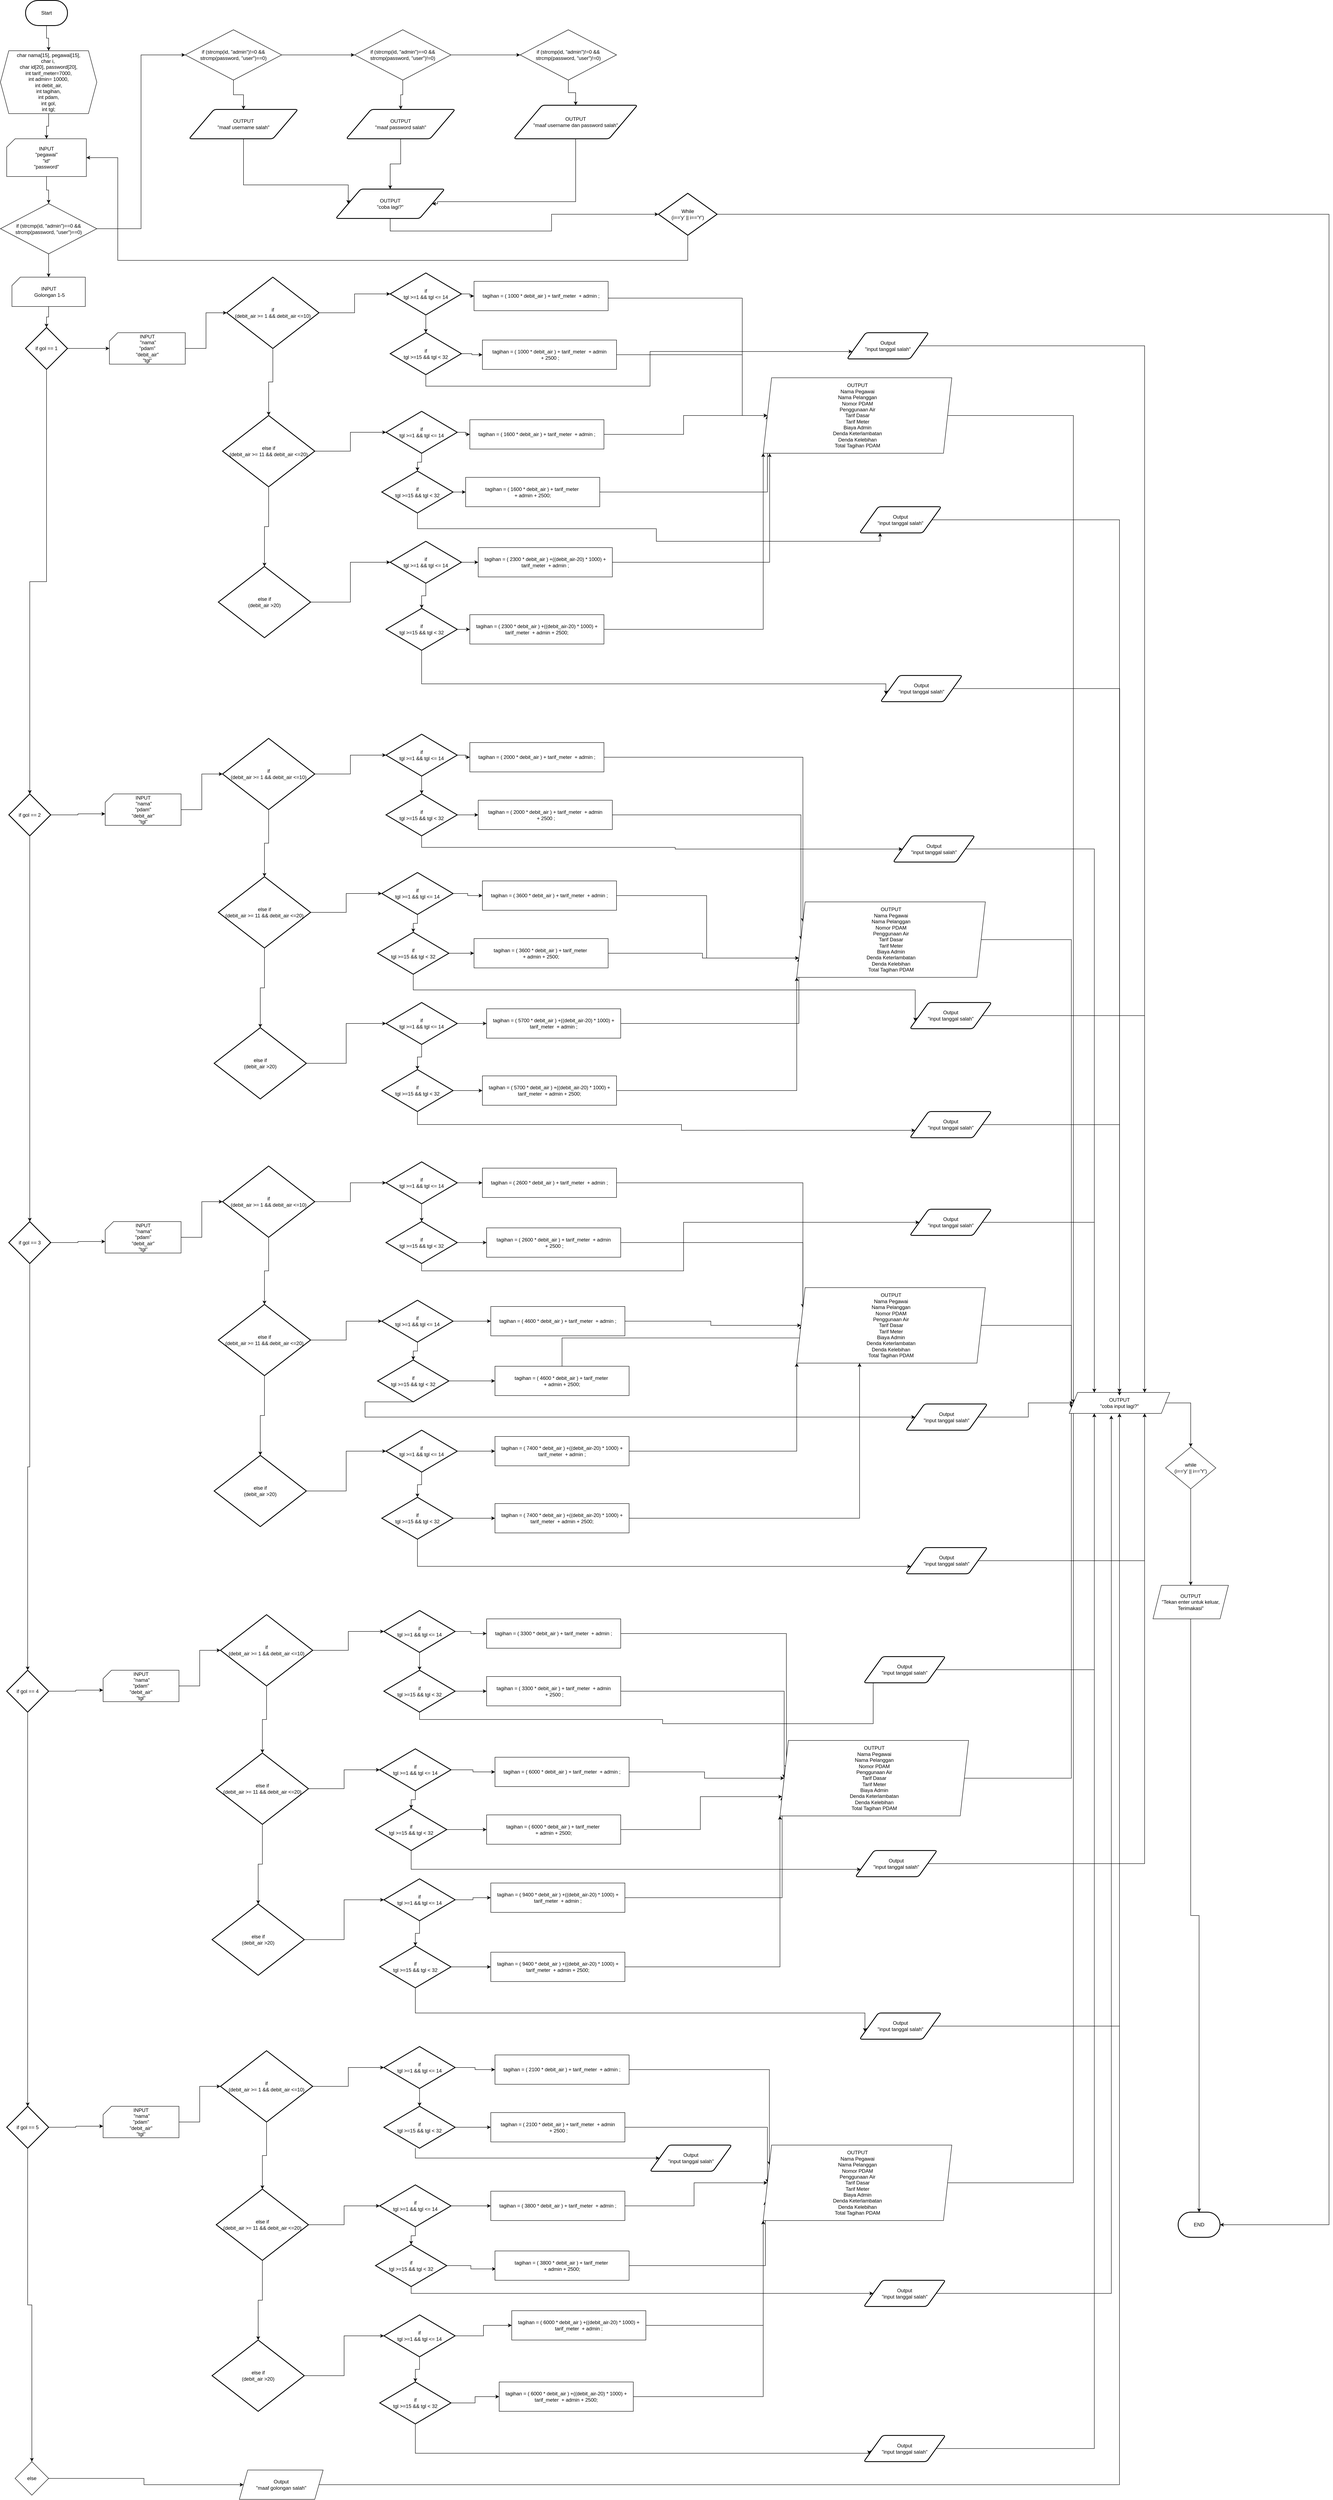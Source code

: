 <mxfile version="15.5.4" type="device"><diagram id="XNC26q6OKgiSSefsJOnA" name="Page-1"><mxGraphModel dx="3620" dy="1516" grid="1" gridSize="10" guides="1" tooltips="1" connect="1" arrows="1" fold="1" page="1" pageScale="1" pageWidth="827" pageHeight="1169" math="0" shadow="0"><root><mxCell id="0"/><mxCell id="1" parent="0"/><mxCell id="Rp3qiIAABW3UznyLaAcC-24" value="" style="edgeStyle=orthogonalEdgeStyle;rounded=0;orthogonalLoop=1;jettySize=auto;html=1;" edge="1" parent="1" source="Rp3qiIAABW3UznyLaAcC-2" target="Rp3qiIAABW3UznyLaAcC-3"><mxGeometry relative="1" as="geometry"/></mxCell><mxCell id="Rp3qiIAABW3UznyLaAcC-2" value="Start" style="strokeWidth=2;html=1;shape=mxgraph.flowchart.terminator;whiteSpace=wrap;" vertex="1" parent="1"><mxGeometry x="100" y="40" width="100" height="60" as="geometry"/></mxCell><mxCell id="Rp3qiIAABW3UznyLaAcC-25" value="" style="edgeStyle=orthogonalEdgeStyle;rounded=0;orthogonalLoop=1;jettySize=auto;html=1;" edge="1" parent="1" source="Rp3qiIAABW3UznyLaAcC-3" target="Rp3qiIAABW3UznyLaAcC-5"><mxGeometry relative="1" as="geometry"/></mxCell><mxCell id="Rp3qiIAABW3UznyLaAcC-3" value="char nama[15], pegawai[15],&lt;br&gt;char i,&amp;nbsp;&lt;br&gt;char id[20], password[20],&lt;br&gt;int tarif_meter=7000,&lt;br&gt;int admin= 10000,&lt;br&gt;int debit_air,&lt;br&gt;int tagihan,&lt;br&gt;int pdam,&lt;br&gt;int gol,&lt;br&gt;int tgl;&lt;br&gt;" style="shape=hexagon;perimeter=hexagonPerimeter2;whiteSpace=wrap;html=1;fixedSize=1;" vertex="1" parent="1"><mxGeometry x="40" y="160" width="230" height="150" as="geometry"/></mxCell><mxCell id="Rp3qiIAABW3UznyLaAcC-26" value="" style="edgeStyle=orthogonalEdgeStyle;rounded=0;orthogonalLoop=1;jettySize=auto;html=1;" edge="1" parent="1" source="Rp3qiIAABW3UznyLaAcC-5" target="Rp3qiIAABW3UznyLaAcC-7"><mxGeometry relative="1" as="geometry"/></mxCell><mxCell id="Rp3qiIAABW3UznyLaAcC-5" value="INPUT&lt;br&gt;&quot;pegawai&quot;&lt;br&gt;&quot;id&quot;&lt;br&gt;&quot;password&quot;" style="verticalLabelPosition=middle;verticalAlign=middle;html=1;shape=card;whiteSpace=wrap;size=20;arcSize=12;labelPosition=center;align=center;" vertex="1" parent="1"><mxGeometry x="55" y="370" width="190" height="90" as="geometry"/></mxCell><mxCell id="Rp3qiIAABW3UznyLaAcC-27" value="" style="edgeStyle=orthogonalEdgeStyle;rounded=0;orthogonalLoop=1;jettySize=auto;html=1;" edge="1" parent="1" source="Rp3qiIAABW3UznyLaAcC-7" target="Rp3qiIAABW3UznyLaAcC-10"><mxGeometry relative="1" as="geometry"/></mxCell><mxCell id="Rp3qiIAABW3UznyLaAcC-249" style="edgeStyle=orthogonalEdgeStyle;rounded=0;orthogonalLoop=1;jettySize=auto;html=1;entryX=0;entryY=0.5;entryDx=0;entryDy=0;" edge="1" parent="1" source="Rp3qiIAABW3UznyLaAcC-7" target="Rp3qiIAABW3UznyLaAcC-245"><mxGeometry relative="1" as="geometry"/></mxCell><mxCell id="Rp3qiIAABW3UznyLaAcC-7" value="if (strcmp(id, &quot;admin&quot;)==0 &amp;amp;&amp;amp;&lt;br&gt;strcmp(password, &quot;user&quot;)==0)" style="rhombus;whiteSpace=wrap;html=1;" vertex="1" parent="1"><mxGeometry x="40" y="524.5" width="230" height="120" as="geometry"/></mxCell><mxCell id="Rp3qiIAABW3UznyLaAcC-28" value="" style="edgeStyle=orthogonalEdgeStyle;rounded=0;orthogonalLoop=1;jettySize=auto;html=1;" edge="1" parent="1" source="Rp3qiIAABW3UznyLaAcC-10" target="Rp3qiIAABW3UznyLaAcC-11"><mxGeometry relative="1" as="geometry"/></mxCell><mxCell id="Rp3qiIAABW3UznyLaAcC-10" value="INPUT&lt;br&gt;&amp;nbsp;Golongan 1-5" style="verticalLabelPosition=middle;verticalAlign=middle;html=1;shape=card;whiteSpace=wrap;size=20;arcSize=12;labelPosition=center;align=center;" vertex="1" parent="1"><mxGeometry x="67.5" y="700" width="175" height="70" as="geometry"/></mxCell><mxCell id="Rp3qiIAABW3UznyLaAcC-29" value="" style="edgeStyle=orthogonalEdgeStyle;rounded=0;orthogonalLoop=1;jettySize=auto;html=1;" edge="1" parent="1" source="Rp3qiIAABW3UznyLaAcC-11" target="Rp3qiIAABW3UznyLaAcC-13"><mxGeometry relative="1" as="geometry"/></mxCell><mxCell id="Rp3qiIAABW3UznyLaAcC-126" style="edgeStyle=orthogonalEdgeStyle;rounded=0;orthogonalLoop=1;jettySize=auto;html=1;entryX=0.5;entryY=0;entryDx=0;entryDy=0;entryPerimeter=0;" edge="1" parent="1" source="Rp3qiIAABW3UznyLaAcC-11" target="Rp3qiIAABW3UznyLaAcC-73"><mxGeometry relative="1" as="geometry"/></mxCell><mxCell id="Rp3qiIAABW3UznyLaAcC-11" value="if gol == 1" style="strokeWidth=2;html=1;shape=mxgraph.flowchart.decision;whiteSpace=wrap;" vertex="1" parent="1"><mxGeometry x="100" y="820" width="100" height="100" as="geometry"/></mxCell><mxCell id="Rp3qiIAABW3UznyLaAcC-31" style="edgeStyle=orthogonalEdgeStyle;rounded=0;orthogonalLoop=1;jettySize=auto;html=1;" edge="1" parent="1" source="Rp3qiIAABW3UznyLaAcC-13" target="Rp3qiIAABW3UznyLaAcC-14"><mxGeometry relative="1" as="geometry"/></mxCell><mxCell id="Rp3qiIAABW3UznyLaAcC-13" value="INPUT&lt;br&gt;&amp;nbsp;&quot;nama&quot;&lt;br&gt;&quot;pdam&quot;&lt;br&gt;&quot;debit_air&quot;&lt;br&gt;&quot;tgl&quot;&lt;br&gt;" style="verticalLabelPosition=middle;verticalAlign=middle;html=1;shape=card;whiteSpace=wrap;size=20;arcSize=12;labelPosition=center;align=center;" vertex="1" parent="1"><mxGeometry x="300" y="832.5" width="181" height="75" as="geometry"/></mxCell><mxCell id="Rp3qiIAABW3UznyLaAcC-32" style="edgeStyle=orthogonalEdgeStyle;rounded=0;orthogonalLoop=1;jettySize=auto;html=1;" edge="1" parent="1" source="Rp3qiIAABW3UznyLaAcC-14" target="Rp3qiIAABW3UznyLaAcC-16"><mxGeometry relative="1" as="geometry"/></mxCell><mxCell id="Rp3qiIAABW3UznyLaAcC-34" style="edgeStyle=orthogonalEdgeStyle;rounded=0;orthogonalLoop=1;jettySize=auto;html=1;entryX=0;entryY=0.5;entryDx=0;entryDy=0;entryPerimeter=0;" edge="1" parent="1" source="Rp3qiIAABW3UznyLaAcC-14" target="Rp3qiIAABW3UznyLaAcC-17"><mxGeometry relative="1" as="geometry"/></mxCell><mxCell id="Rp3qiIAABW3UznyLaAcC-14" value="if&lt;br&gt;(debit_air &amp;gt;= 1 &amp;amp;&amp;amp; debit_air &amp;lt;=10)" style="strokeWidth=2;html=1;shape=mxgraph.flowchart.decision;whiteSpace=wrap;" vertex="1" parent="1"><mxGeometry x="580" y="700" width="220" height="170" as="geometry"/></mxCell><mxCell id="Rp3qiIAABW3UznyLaAcC-39" style="edgeStyle=orthogonalEdgeStyle;rounded=0;orthogonalLoop=1;jettySize=auto;html=1;entryX=0;entryY=0.5;entryDx=0;entryDy=0;entryPerimeter=0;" edge="1" parent="1" source="Rp3qiIAABW3UznyLaAcC-15" target="Rp3qiIAABW3UznyLaAcC-22"><mxGeometry relative="1" as="geometry"/></mxCell><mxCell id="Rp3qiIAABW3UznyLaAcC-15" value="else if&lt;br&gt;(debit_air &amp;gt;20)" style="strokeWidth=2;html=1;shape=mxgraph.flowchart.decision;whiteSpace=wrap;" vertex="1" parent="1"><mxGeometry x="560" y="1390" width="220" height="170" as="geometry"/></mxCell><mxCell id="Rp3qiIAABW3UznyLaAcC-33" style="edgeStyle=orthogonalEdgeStyle;rounded=0;orthogonalLoop=1;jettySize=auto;html=1;entryX=0.5;entryY=0;entryDx=0;entryDy=0;entryPerimeter=0;" edge="1" parent="1" source="Rp3qiIAABW3UznyLaAcC-16" target="Rp3qiIAABW3UznyLaAcC-15"><mxGeometry relative="1" as="geometry"/></mxCell><mxCell id="Rp3qiIAABW3UznyLaAcC-37" style="edgeStyle=orthogonalEdgeStyle;rounded=0;orthogonalLoop=1;jettySize=auto;html=1;entryX=0;entryY=0.5;entryDx=0;entryDy=0;entryPerimeter=0;" edge="1" parent="1" source="Rp3qiIAABW3UznyLaAcC-16" target="Rp3qiIAABW3UznyLaAcC-20"><mxGeometry relative="1" as="geometry"/></mxCell><mxCell id="Rp3qiIAABW3UznyLaAcC-16" value="else if&lt;br&gt;(debit_air &amp;gt;= 11 &amp;amp;&amp;amp; debit_air &amp;lt;=20)" style="strokeWidth=2;html=1;shape=mxgraph.flowchart.decision;whiteSpace=wrap;" vertex="1" parent="1"><mxGeometry x="570" y="1030" width="220" height="170" as="geometry"/></mxCell><mxCell id="Rp3qiIAABW3UznyLaAcC-35" value="" style="edgeStyle=orthogonalEdgeStyle;rounded=0;orthogonalLoop=1;jettySize=auto;html=1;" edge="1" parent="1" source="Rp3qiIAABW3UznyLaAcC-17" target="Rp3qiIAABW3UznyLaAcC-18"><mxGeometry relative="1" as="geometry"/></mxCell><mxCell id="Rp3qiIAABW3UznyLaAcC-161" value="" style="edgeStyle=orthogonalEdgeStyle;rounded=0;orthogonalLoop=1;jettySize=auto;html=1;" edge="1" parent="1" source="Rp3qiIAABW3UznyLaAcC-17" target="Rp3qiIAABW3UznyLaAcC-42"><mxGeometry relative="1" as="geometry"/></mxCell><mxCell id="Rp3qiIAABW3UznyLaAcC-17" value="if&lt;br&gt;tgl &amp;gt;=1 &amp;amp;&amp;amp; tgl &amp;lt;= 14" style="strokeWidth=2;html=1;shape=mxgraph.flowchart.decision;whiteSpace=wrap;" vertex="1" parent="1"><mxGeometry x="970" y="690" width="170" height="100" as="geometry"/></mxCell><mxCell id="Rp3qiIAABW3UznyLaAcC-162" value="" style="edgeStyle=orthogonalEdgeStyle;rounded=0;orthogonalLoop=1;jettySize=auto;html=1;" edge="1" parent="1" source="Rp3qiIAABW3UznyLaAcC-18" target="Rp3qiIAABW3UznyLaAcC-43"><mxGeometry relative="1" as="geometry"/></mxCell><mxCell id="Rp3qiIAABW3UznyLaAcC-303" style="edgeStyle=orthogonalEdgeStyle;rounded=0;orthogonalLoop=1;jettySize=auto;html=1;entryX=0;entryY=0.75;entryDx=0;entryDy=0;" edge="1" parent="1" source="Rp3qiIAABW3UznyLaAcC-18" target="Rp3qiIAABW3UznyLaAcC-302"><mxGeometry relative="1" as="geometry"><Array as="points"><mxPoint x="1055" y="960"/><mxPoint x="1590" y="960"/><mxPoint x="1590" y="877"/></Array></mxGeometry></mxCell><mxCell id="Rp3qiIAABW3UznyLaAcC-18" value="if&lt;br&gt;tgl &amp;gt;=15 &amp;amp;&amp;amp; tgl &amp;lt; 32" style="strokeWidth=2;html=1;shape=mxgraph.flowchart.decision;whiteSpace=wrap;" vertex="1" parent="1"><mxGeometry x="970" y="832.5" width="170" height="100" as="geometry"/></mxCell><mxCell id="Rp3qiIAABW3UznyLaAcC-38" value="" style="edgeStyle=orthogonalEdgeStyle;rounded=0;orthogonalLoop=1;jettySize=auto;html=1;" edge="1" parent="1" source="Rp3qiIAABW3UznyLaAcC-20" target="Rp3qiIAABW3UznyLaAcC-21"><mxGeometry relative="1" as="geometry"/></mxCell><mxCell id="Rp3qiIAABW3UznyLaAcC-163" value="" style="edgeStyle=orthogonalEdgeStyle;rounded=0;orthogonalLoop=1;jettySize=auto;html=1;" edge="1" parent="1" source="Rp3qiIAABW3UznyLaAcC-20" target="Rp3qiIAABW3UznyLaAcC-46"><mxGeometry relative="1" as="geometry"/></mxCell><mxCell id="Rp3qiIAABW3UznyLaAcC-20" value="if&lt;br&gt;tgl &amp;gt;=1 &amp;amp;&amp;amp; tgl &amp;lt;= 14" style="strokeWidth=2;html=1;shape=mxgraph.flowchart.decision;whiteSpace=wrap;" vertex="1" parent="1"><mxGeometry x="960" y="1020" width="170" height="100" as="geometry"/></mxCell><mxCell id="Rp3qiIAABW3UznyLaAcC-164" value="" style="edgeStyle=orthogonalEdgeStyle;rounded=0;orthogonalLoop=1;jettySize=auto;html=1;" edge="1" parent="1" source="Rp3qiIAABW3UznyLaAcC-21" target="Rp3qiIAABW3UznyLaAcC-45"><mxGeometry relative="1" as="geometry"/></mxCell><mxCell id="Rp3qiIAABW3UznyLaAcC-304" style="edgeStyle=orthogonalEdgeStyle;rounded=0;orthogonalLoop=1;jettySize=auto;html=1;entryX=0.25;entryY=1;entryDx=0;entryDy=0;" edge="1" parent="1" source="Rp3qiIAABW3UznyLaAcC-21" target="Rp3qiIAABW3UznyLaAcC-301"><mxGeometry relative="1" as="geometry"><Array as="points"><mxPoint x="1035" y="1300"/><mxPoint x="1605" y="1300"/><mxPoint x="1605" y="1330"/><mxPoint x="2139" y="1330"/></Array></mxGeometry></mxCell><mxCell id="Rp3qiIAABW3UznyLaAcC-21" value="if&lt;br&gt;tgl &amp;gt;=15 &amp;amp;&amp;amp; tgl &amp;lt; 32" style="strokeWidth=2;html=1;shape=mxgraph.flowchart.decision;whiteSpace=wrap;" vertex="1" parent="1"><mxGeometry x="950" y="1162.5" width="170" height="100" as="geometry"/></mxCell><mxCell id="Rp3qiIAABW3UznyLaAcC-40" value="" style="edgeStyle=orthogonalEdgeStyle;rounded=0;orthogonalLoop=1;jettySize=auto;html=1;" edge="1" parent="1" source="Rp3qiIAABW3UznyLaAcC-22" target="Rp3qiIAABW3UznyLaAcC-23"><mxGeometry relative="1" as="geometry"/></mxCell><mxCell id="Rp3qiIAABW3UznyLaAcC-165" value="" style="edgeStyle=orthogonalEdgeStyle;rounded=0;orthogonalLoop=1;jettySize=auto;html=1;" edge="1" parent="1" source="Rp3qiIAABW3UznyLaAcC-22" target="Rp3qiIAABW3UznyLaAcC-44"><mxGeometry relative="1" as="geometry"/></mxCell><mxCell id="Rp3qiIAABW3UznyLaAcC-22" value="if&lt;br&gt;tgl &amp;gt;=1 &amp;amp;&amp;amp; tgl &amp;lt;= 14" style="strokeWidth=2;html=1;shape=mxgraph.flowchart.decision;whiteSpace=wrap;" vertex="1" parent="1"><mxGeometry x="970" y="1330" width="170" height="100" as="geometry"/></mxCell><mxCell id="Rp3qiIAABW3UznyLaAcC-166" value="" style="edgeStyle=orthogonalEdgeStyle;rounded=0;orthogonalLoop=1;jettySize=auto;html=1;" edge="1" parent="1" source="Rp3qiIAABW3UznyLaAcC-23" target="Rp3qiIAABW3UznyLaAcC-47"><mxGeometry relative="1" as="geometry"/></mxCell><mxCell id="Rp3qiIAABW3UznyLaAcC-305" style="edgeStyle=orthogonalEdgeStyle;rounded=0;orthogonalLoop=1;jettySize=auto;html=1;entryX=0;entryY=0.75;entryDx=0;entryDy=0;" edge="1" parent="1" source="Rp3qiIAABW3UznyLaAcC-23" target="Rp3qiIAABW3UznyLaAcC-300"><mxGeometry relative="1" as="geometry"><Array as="points"><mxPoint x="1045" y="1670"/><mxPoint x="2153" y="1670"/></Array></mxGeometry></mxCell><mxCell id="Rp3qiIAABW3UznyLaAcC-23" value="if&lt;br&gt;tgl &amp;gt;=15 &amp;amp;&amp;amp; tgl &amp;lt; 32" style="strokeWidth=2;html=1;shape=mxgraph.flowchart.decision;whiteSpace=wrap;" vertex="1" parent="1"><mxGeometry x="960" y="1490" width="170" height="100" as="geometry"/></mxCell><mxCell id="Rp3qiIAABW3UznyLaAcC-197" style="edgeStyle=orthogonalEdgeStyle;rounded=0;orthogonalLoop=1;jettySize=auto;html=1;entryX=0;entryY=0.5;entryDx=0;entryDy=0;" edge="1" parent="1" source="Rp3qiIAABW3UznyLaAcC-42" target="Rp3qiIAABW3UznyLaAcC-196"><mxGeometry relative="1" as="geometry"><Array as="points"><mxPoint x="1810" y="750"/></Array></mxGeometry></mxCell><mxCell id="Rp3qiIAABW3UznyLaAcC-42" value="tagihan = ( 1000 * debit_air ) + tarif_meter&amp;nbsp; + admin ;" style="rounded=0;whiteSpace=wrap;html=1;" vertex="1" parent="1"><mxGeometry x="1170" y="710" width="320" height="70" as="geometry"/></mxCell><mxCell id="Rp3qiIAABW3UznyLaAcC-198" style="edgeStyle=orthogonalEdgeStyle;rounded=0;orthogonalLoop=1;jettySize=auto;html=1;entryX=0;entryY=0.5;entryDx=0;entryDy=0;" edge="1" parent="1" source="Rp3qiIAABW3UznyLaAcC-43" target="Rp3qiIAABW3UznyLaAcC-196"><mxGeometry relative="1" as="geometry"><Array as="points"><mxPoint x="1810" y="885"/></Array></mxGeometry></mxCell><mxCell id="Rp3qiIAABW3UznyLaAcC-43" value="tagihan = ( 1000 * debit_air ) + tarif_meter&amp;nbsp; + admin&lt;br&gt;&amp;nbsp;+ 2500 ;" style="rounded=0;whiteSpace=wrap;html=1;" vertex="1" parent="1"><mxGeometry x="1190" y="850" width="320" height="70" as="geometry"/></mxCell><mxCell id="Rp3qiIAABW3UznyLaAcC-201" style="edgeStyle=orthogonalEdgeStyle;rounded=0;orthogonalLoop=1;jettySize=auto;html=1;entryX=0.034;entryY=1.001;entryDx=0;entryDy=0;entryPerimeter=0;" edge="1" parent="1" source="Rp3qiIAABW3UznyLaAcC-44" target="Rp3qiIAABW3UznyLaAcC-196"><mxGeometry relative="1" as="geometry"/></mxCell><mxCell id="Rp3qiIAABW3UznyLaAcC-44" value="tagihan = ( 2300 * debit_air ) +((debit_air-20) * 1000) + tarif_meter&amp;nbsp; + admin ;" style="rounded=0;whiteSpace=wrap;html=1;" vertex="1" parent="1"><mxGeometry x="1180" y="1345" width="320" height="70" as="geometry"/></mxCell><mxCell id="Rp3qiIAABW3UznyLaAcC-200" style="edgeStyle=orthogonalEdgeStyle;rounded=0;orthogonalLoop=1;jettySize=auto;html=1;entryX=0;entryY=0.5;entryDx=0;entryDy=0;" edge="1" parent="1" source="Rp3qiIAABW3UznyLaAcC-45" target="Rp3qiIAABW3UznyLaAcC-196"><mxGeometry relative="1" as="geometry"/></mxCell><mxCell id="Rp3qiIAABW3UznyLaAcC-45" value="tagihan = ( 1600 * debit_air ) + tarif_meter&amp;nbsp; &lt;br&gt;+ admin + 2500;" style="rounded=0;whiteSpace=wrap;html=1;" vertex="1" parent="1"><mxGeometry x="1150" y="1177.5" width="320" height="70" as="geometry"/></mxCell><mxCell id="Rp3qiIAABW3UznyLaAcC-199" style="edgeStyle=orthogonalEdgeStyle;rounded=0;orthogonalLoop=1;jettySize=auto;html=1;entryX=0;entryY=0.5;entryDx=0;entryDy=0;" edge="1" parent="1" source="Rp3qiIAABW3UznyLaAcC-46" target="Rp3qiIAABW3UznyLaAcC-196"><mxGeometry relative="1" as="geometry"/></mxCell><mxCell id="Rp3qiIAABW3UznyLaAcC-46" value="tagihan = ( 1600 * debit_air ) + tarif_meter&amp;nbsp; + admin ;" style="rounded=0;whiteSpace=wrap;html=1;" vertex="1" parent="1"><mxGeometry x="1160" y="1040" width="320" height="70" as="geometry"/></mxCell><mxCell id="Rp3qiIAABW3UznyLaAcC-202" style="edgeStyle=orthogonalEdgeStyle;rounded=0;orthogonalLoop=1;jettySize=auto;html=1;entryX=0;entryY=1;entryDx=0;entryDy=0;" edge="1" parent="1" source="Rp3qiIAABW3UznyLaAcC-47" target="Rp3qiIAABW3UznyLaAcC-196"><mxGeometry relative="1" as="geometry"/></mxCell><mxCell id="Rp3qiIAABW3UznyLaAcC-47" value="tagihan = ( 2300 * debit_air ) +((debit_air-20) * 1000) + tarif_meter&amp;nbsp; + admin + 2500;" style="rounded=0;whiteSpace=wrap;html=1;" vertex="1" parent="1"><mxGeometry x="1160" y="1505" width="320" height="70" as="geometry"/></mxCell><mxCell id="Rp3qiIAABW3UznyLaAcC-48" style="edgeStyle=orthogonalEdgeStyle;rounded=0;orthogonalLoop=1;jettySize=auto;html=1;" edge="1" parent="1" source="Rp3qiIAABW3UznyLaAcC-49" target="Rp3qiIAABW3UznyLaAcC-52"><mxGeometry relative="1" as="geometry"/></mxCell><mxCell id="Rp3qiIAABW3UznyLaAcC-49" value="INPUT&lt;br&gt;&amp;nbsp;&quot;nama&quot;&lt;br&gt;&quot;pdam&quot;&lt;br&gt;&quot;debit_air&quot;&lt;br&gt;&quot;tgl&quot;&lt;br&gt;" style="verticalLabelPosition=middle;verticalAlign=middle;html=1;shape=card;whiteSpace=wrap;size=20;arcSize=12;labelPosition=center;align=center;" vertex="1" parent="1"><mxGeometry x="290" y="1932.5" width="181" height="75" as="geometry"/></mxCell><mxCell id="Rp3qiIAABW3UznyLaAcC-50" style="edgeStyle=orthogonalEdgeStyle;rounded=0;orthogonalLoop=1;jettySize=auto;html=1;" edge="1" parent="1" source="Rp3qiIAABW3UznyLaAcC-52" target="Rp3qiIAABW3UznyLaAcC-57"><mxGeometry relative="1" as="geometry"/></mxCell><mxCell id="Rp3qiIAABW3UznyLaAcC-51" style="edgeStyle=orthogonalEdgeStyle;rounded=0;orthogonalLoop=1;jettySize=auto;html=1;entryX=0;entryY=0.5;entryDx=0;entryDy=0;entryPerimeter=0;" edge="1" parent="1" source="Rp3qiIAABW3UznyLaAcC-52" target="Rp3qiIAABW3UznyLaAcC-59"><mxGeometry relative="1" as="geometry"/></mxCell><mxCell id="Rp3qiIAABW3UznyLaAcC-52" value="if&lt;br&gt;(debit_air &amp;gt;= 1 &amp;amp;&amp;amp; debit_air &amp;lt;=10)" style="strokeWidth=2;html=1;shape=mxgraph.flowchart.decision;whiteSpace=wrap;" vertex="1" parent="1"><mxGeometry x="570" y="1800" width="220" height="170" as="geometry"/></mxCell><mxCell id="Rp3qiIAABW3UznyLaAcC-53" style="edgeStyle=orthogonalEdgeStyle;rounded=0;orthogonalLoop=1;jettySize=auto;html=1;entryX=0;entryY=0.5;entryDx=0;entryDy=0;entryPerimeter=0;" edge="1" parent="1" source="Rp3qiIAABW3UznyLaAcC-54" target="Rp3qiIAABW3UznyLaAcC-65"><mxGeometry relative="1" as="geometry"/></mxCell><mxCell id="Rp3qiIAABW3UznyLaAcC-54" value="else if&lt;br&gt;(debit_air &amp;gt;20)" style="strokeWidth=2;html=1;shape=mxgraph.flowchart.decision;whiteSpace=wrap;" vertex="1" parent="1"><mxGeometry x="550" y="2490" width="220" height="170" as="geometry"/></mxCell><mxCell id="Rp3qiIAABW3UznyLaAcC-55" style="edgeStyle=orthogonalEdgeStyle;rounded=0;orthogonalLoop=1;jettySize=auto;html=1;entryX=0.5;entryY=0;entryDx=0;entryDy=0;entryPerimeter=0;" edge="1" parent="1" source="Rp3qiIAABW3UznyLaAcC-57" target="Rp3qiIAABW3UznyLaAcC-54"><mxGeometry relative="1" as="geometry"/></mxCell><mxCell id="Rp3qiIAABW3UznyLaAcC-56" style="edgeStyle=orthogonalEdgeStyle;rounded=0;orthogonalLoop=1;jettySize=auto;html=1;entryX=0;entryY=0.5;entryDx=0;entryDy=0;entryPerimeter=0;" edge="1" parent="1" source="Rp3qiIAABW3UznyLaAcC-57" target="Rp3qiIAABW3UznyLaAcC-62"><mxGeometry relative="1" as="geometry"/></mxCell><mxCell id="Rp3qiIAABW3UznyLaAcC-57" value="else if&lt;br&gt;(debit_air &amp;gt;= 11 &amp;amp;&amp;amp; debit_air &amp;lt;=20)" style="strokeWidth=2;html=1;shape=mxgraph.flowchart.decision;whiteSpace=wrap;" vertex="1" parent="1"><mxGeometry x="560" y="2130" width="220" height="170" as="geometry"/></mxCell><mxCell id="Rp3qiIAABW3UznyLaAcC-58" value="" style="edgeStyle=orthogonalEdgeStyle;rounded=0;orthogonalLoop=1;jettySize=auto;html=1;" edge="1" parent="1" source="Rp3qiIAABW3UznyLaAcC-59" target="Rp3qiIAABW3UznyLaAcC-60"><mxGeometry relative="1" as="geometry"/></mxCell><mxCell id="Rp3qiIAABW3UznyLaAcC-167" value="" style="edgeStyle=orthogonalEdgeStyle;rounded=0;orthogonalLoop=1;jettySize=auto;html=1;" edge="1" parent="1" source="Rp3qiIAABW3UznyLaAcC-59" target="Rp3qiIAABW3UznyLaAcC-67"><mxGeometry relative="1" as="geometry"/></mxCell><mxCell id="Rp3qiIAABW3UznyLaAcC-59" value="if&lt;br&gt;tgl &amp;gt;=1 &amp;amp;&amp;amp; tgl &amp;lt;= 14" style="strokeWidth=2;html=1;shape=mxgraph.flowchart.decision;whiteSpace=wrap;" vertex="1" parent="1"><mxGeometry x="960" y="1790" width="170" height="100" as="geometry"/></mxCell><mxCell id="Rp3qiIAABW3UznyLaAcC-168" value="" style="edgeStyle=orthogonalEdgeStyle;rounded=0;orthogonalLoop=1;jettySize=auto;html=1;" edge="1" parent="1" source="Rp3qiIAABW3UznyLaAcC-60" target="Rp3qiIAABW3UznyLaAcC-68"><mxGeometry relative="1" as="geometry"/></mxCell><mxCell id="Rp3qiIAABW3UznyLaAcC-306" style="edgeStyle=orthogonalEdgeStyle;rounded=0;orthogonalLoop=1;jettySize=auto;html=1;" edge="1" parent="1" source="Rp3qiIAABW3UznyLaAcC-60" target="Rp3qiIAABW3UznyLaAcC-299"><mxGeometry relative="1" as="geometry"><Array as="points"><mxPoint x="1045" y="2060"/><mxPoint x="1650" y="2060"/><mxPoint x="1650" y="2064"/></Array></mxGeometry></mxCell><mxCell id="Rp3qiIAABW3UznyLaAcC-60" value="if&lt;br&gt;tgl &amp;gt;=15 &amp;amp;&amp;amp; tgl &amp;lt; 32" style="strokeWidth=2;html=1;shape=mxgraph.flowchart.decision;whiteSpace=wrap;" vertex="1" parent="1"><mxGeometry x="960" y="1932.5" width="170" height="100" as="geometry"/></mxCell><mxCell id="Rp3qiIAABW3UznyLaAcC-61" value="" style="edgeStyle=orthogonalEdgeStyle;rounded=0;orthogonalLoop=1;jettySize=auto;html=1;" edge="1" parent="1" source="Rp3qiIAABW3UznyLaAcC-62" target="Rp3qiIAABW3UznyLaAcC-63"><mxGeometry relative="1" as="geometry"/></mxCell><mxCell id="Rp3qiIAABW3UznyLaAcC-169" value="" style="edgeStyle=orthogonalEdgeStyle;rounded=0;orthogonalLoop=1;jettySize=auto;html=1;" edge="1" parent="1" source="Rp3qiIAABW3UznyLaAcC-62" target="Rp3qiIAABW3UznyLaAcC-71"><mxGeometry relative="1" as="geometry"/></mxCell><mxCell id="Rp3qiIAABW3UznyLaAcC-62" value="if&lt;br&gt;tgl &amp;gt;=1 &amp;amp;&amp;amp; tgl &amp;lt;= 14" style="strokeWidth=2;html=1;shape=mxgraph.flowchart.decision;whiteSpace=wrap;" vertex="1" parent="1"><mxGeometry x="950" y="2120" width="170" height="100" as="geometry"/></mxCell><mxCell id="Rp3qiIAABW3UznyLaAcC-170" value="" style="edgeStyle=orthogonalEdgeStyle;rounded=0;orthogonalLoop=1;jettySize=auto;html=1;" edge="1" parent="1" source="Rp3qiIAABW3UznyLaAcC-63" target="Rp3qiIAABW3UznyLaAcC-70"><mxGeometry relative="1" as="geometry"/></mxCell><mxCell id="Rp3qiIAABW3UznyLaAcC-307" style="edgeStyle=orthogonalEdgeStyle;rounded=0;orthogonalLoop=1;jettySize=auto;html=1;entryX=0;entryY=0.75;entryDx=0;entryDy=0;" edge="1" parent="1" source="Rp3qiIAABW3UznyLaAcC-63" target="Rp3qiIAABW3UznyLaAcC-298"><mxGeometry relative="1" as="geometry"><Array as="points"><mxPoint x="1025" y="2400"/><mxPoint x="2223" y="2400"/></Array></mxGeometry></mxCell><mxCell id="Rp3qiIAABW3UznyLaAcC-63" value="if&lt;br&gt;tgl &amp;gt;=15 &amp;amp;&amp;amp; tgl &amp;lt; 32" style="strokeWidth=2;html=1;shape=mxgraph.flowchart.decision;whiteSpace=wrap;" vertex="1" parent="1"><mxGeometry x="940" y="2262.5" width="170" height="100" as="geometry"/></mxCell><mxCell id="Rp3qiIAABW3UznyLaAcC-64" value="" style="edgeStyle=orthogonalEdgeStyle;rounded=0;orthogonalLoop=1;jettySize=auto;html=1;" edge="1" parent="1" source="Rp3qiIAABW3UznyLaAcC-65" target="Rp3qiIAABW3UznyLaAcC-66"><mxGeometry relative="1" as="geometry"/></mxCell><mxCell id="Rp3qiIAABW3UznyLaAcC-171" value="" style="edgeStyle=orthogonalEdgeStyle;rounded=0;orthogonalLoop=1;jettySize=auto;html=1;" edge="1" parent="1" source="Rp3qiIAABW3UznyLaAcC-65" target="Rp3qiIAABW3UznyLaAcC-69"><mxGeometry relative="1" as="geometry"/></mxCell><mxCell id="Rp3qiIAABW3UznyLaAcC-65" value="if&lt;br&gt;tgl &amp;gt;=1 &amp;amp;&amp;amp; tgl &amp;lt;= 14" style="strokeWidth=2;html=1;shape=mxgraph.flowchart.decision;whiteSpace=wrap;" vertex="1" parent="1"><mxGeometry x="960" y="2430" width="170" height="100" as="geometry"/></mxCell><mxCell id="Rp3qiIAABW3UznyLaAcC-172" value="" style="edgeStyle=orthogonalEdgeStyle;rounded=0;orthogonalLoop=1;jettySize=auto;html=1;" edge="1" parent="1" source="Rp3qiIAABW3UznyLaAcC-66" target="Rp3qiIAABW3UznyLaAcC-72"><mxGeometry relative="1" as="geometry"/></mxCell><mxCell id="Rp3qiIAABW3UznyLaAcC-308" style="edgeStyle=orthogonalEdgeStyle;rounded=0;orthogonalLoop=1;jettySize=auto;html=1;entryX=0;entryY=0.75;entryDx=0;entryDy=0;" edge="1" parent="1" source="Rp3qiIAABW3UznyLaAcC-66" target="Rp3qiIAABW3UznyLaAcC-296"><mxGeometry relative="1" as="geometry"><Array as="points"><mxPoint x="1035" y="2721"/><mxPoint x="1665" y="2721"/><mxPoint x="1665" y="2735"/></Array></mxGeometry></mxCell><mxCell id="Rp3qiIAABW3UznyLaAcC-66" value="if&lt;br&gt;tgl &amp;gt;=15 &amp;amp;&amp;amp; tgl &amp;lt; 32" style="strokeWidth=2;html=1;shape=mxgraph.flowchart.decision;whiteSpace=wrap;" vertex="1" parent="1"><mxGeometry x="950" y="2590" width="170" height="100" as="geometry"/></mxCell><mxCell id="Rp3qiIAABW3UznyLaAcC-205" style="edgeStyle=orthogonalEdgeStyle;rounded=0;orthogonalLoop=1;jettySize=auto;html=1;entryX=0;entryY=0.25;entryDx=0;entryDy=0;" edge="1" parent="1" source="Rp3qiIAABW3UznyLaAcC-67" target="Rp3qiIAABW3UznyLaAcC-203"><mxGeometry relative="1" as="geometry"/></mxCell><mxCell id="Rp3qiIAABW3UznyLaAcC-67" value="tagihan = ( 2000 * debit_air ) + tarif_meter&amp;nbsp; + admin ;" style="rounded=0;whiteSpace=wrap;html=1;" vertex="1" parent="1"><mxGeometry x="1160" y="1810" width="320" height="70" as="geometry"/></mxCell><mxCell id="Rp3qiIAABW3UznyLaAcC-206" style="edgeStyle=orthogonalEdgeStyle;rounded=0;orthogonalLoop=1;jettySize=auto;html=1;entryX=0;entryY=0.5;entryDx=0;entryDy=0;" edge="1" parent="1" source="Rp3qiIAABW3UznyLaAcC-68" target="Rp3qiIAABW3UznyLaAcC-203"><mxGeometry relative="1" as="geometry"/></mxCell><mxCell id="Rp3qiIAABW3UznyLaAcC-68" value="tagihan = ( 2000 * debit_air ) + tarif_meter&amp;nbsp; + admin&lt;br&gt;&amp;nbsp;+ 2500 ;" style="rounded=0;whiteSpace=wrap;html=1;" vertex="1" parent="1"><mxGeometry x="1180" y="1947.5" width="320" height="70" as="geometry"/></mxCell><mxCell id="Rp3qiIAABW3UznyLaAcC-209" style="edgeStyle=orthogonalEdgeStyle;rounded=0;orthogonalLoop=1;jettySize=auto;html=1;entryX=0;entryY=0.75;entryDx=0;entryDy=0;" edge="1" parent="1" source="Rp3qiIAABW3UznyLaAcC-69" target="Rp3qiIAABW3UznyLaAcC-203"><mxGeometry relative="1" as="geometry"/></mxCell><mxCell id="Rp3qiIAABW3UznyLaAcC-69" value="tagihan = ( 5700 * debit_air ) +((debit_air-20) * 1000) + tarif_meter&amp;nbsp; + admin ;" style="rounded=0;whiteSpace=wrap;html=1;" vertex="1" parent="1"><mxGeometry x="1200" y="2445" width="320" height="70" as="geometry"/></mxCell><mxCell id="Rp3qiIAABW3UznyLaAcC-208" style="edgeStyle=orthogonalEdgeStyle;rounded=0;orthogonalLoop=1;jettySize=auto;html=1;entryX=0;entryY=0.75;entryDx=0;entryDy=0;" edge="1" parent="1" source="Rp3qiIAABW3UznyLaAcC-70" target="Rp3qiIAABW3UznyLaAcC-203"><mxGeometry relative="1" as="geometry"/></mxCell><mxCell id="Rp3qiIAABW3UznyLaAcC-70" value="tagihan = ( 3600 * debit_air ) + tarif_meter&amp;nbsp; &lt;br&gt;+ admin + 2500;" style="rounded=0;whiteSpace=wrap;html=1;" vertex="1" parent="1"><mxGeometry x="1170" y="2277.5" width="320" height="70" as="geometry"/></mxCell><mxCell id="Rp3qiIAABW3UznyLaAcC-207" style="edgeStyle=orthogonalEdgeStyle;rounded=0;orthogonalLoop=1;jettySize=auto;html=1;entryX=0;entryY=0.75;entryDx=0;entryDy=0;" edge="1" parent="1" source="Rp3qiIAABW3UznyLaAcC-71" target="Rp3qiIAABW3UznyLaAcC-203"><mxGeometry relative="1" as="geometry"/></mxCell><mxCell id="Rp3qiIAABW3UznyLaAcC-71" value="tagihan = ( 3600 * debit_air ) + tarif_meter&amp;nbsp; + admin ;" style="rounded=0;whiteSpace=wrap;html=1;" vertex="1" parent="1"><mxGeometry x="1190" y="2140" width="320" height="70" as="geometry"/></mxCell><mxCell id="Rp3qiIAABW3UznyLaAcC-210" style="edgeStyle=orthogonalEdgeStyle;rounded=0;orthogonalLoop=1;jettySize=auto;html=1;entryX=0;entryY=1;entryDx=0;entryDy=0;" edge="1" parent="1" source="Rp3qiIAABW3UznyLaAcC-72" target="Rp3qiIAABW3UznyLaAcC-203"><mxGeometry relative="1" as="geometry"/></mxCell><mxCell id="Rp3qiIAABW3UznyLaAcC-72" value="tagihan = ( 5700 * debit_air ) +((debit_air-20) * 1000) + tarif_meter&amp;nbsp; + admin + 2500;" style="rounded=0;whiteSpace=wrap;html=1;" vertex="1" parent="1"><mxGeometry x="1190" y="2605" width="320" height="70" as="geometry"/></mxCell><mxCell id="Rp3qiIAABW3UznyLaAcC-127" style="edgeStyle=orthogonalEdgeStyle;rounded=0;orthogonalLoop=1;jettySize=auto;html=1;entryX=0;entryY=0;entryDx=0;entryDy=47.5;entryPerimeter=0;" edge="1" parent="1" source="Rp3qiIAABW3UznyLaAcC-73" target="Rp3qiIAABW3UznyLaAcC-49"><mxGeometry relative="1" as="geometry"/></mxCell><mxCell id="Rp3qiIAABW3UznyLaAcC-128" style="edgeStyle=orthogonalEdgeStyle;rounded=0;orthogonalLoop=1;jettySize=auto;html=1;" edge="1" parent="1" source="Rp3qiIAABW3UznyLaAcC-73" target="Rp3qiIAABW3UznyLaAcC-99"><mxGeometry relative="1" as="geometry"/></mxCell><mxCell id="Rp3qiIAABW3UznyLaAcC-73" value="if gol == 2" style="strokeWidth=2;html=1;shape=mxgraph.flowchart.decision;whiteSpace=wrap;" vertex="1" parent="1"><mxGeometry x="60" y="1932.5" width="100" height="100" as="geometry"/></mxCell><mxCell id="Rp3qiIAABW3UznyLaAcC-74" style="edgeStyle=orthogonalEdgeStyle;rounded=0;orthogonalLoop=1;jettySize=auto;html=1;" edge="1" parent="1" source="Rp3qiIAABW3UznyLaAcC-75" target="Rp3qiIAABW3UznyLaAcC-78"><mxGeometry relative="1" as="geometry"/></mxCell><mxCell id="Rp3qiIAABW3UznyLaAcC-75" value="INPUT&lt;br&gt;&amp;nbsp;&quot;nama&quot;&lt;br&gt;&quot;pdam&quot;&lt;br&gt;&quot;debit_air&quot;&lt;br&gt;&quot;tgl&quot;&lt;br&gt;" style="verticalLabelPosition=middle;verticalAlign=middle;html=1;shape=card;whiteSpace=wrap;size=20;arcSize=12;labelPosition=center;align=center;" vertex="1" parent="1"><mxGeometry x="290" y="2952.5" width="181" height="75" as="geometry"/></mxCell><mxCell id="Rp3qiIAABW3UznyLaAcC-76" style="edgeStyle=orthogonalEdgeStyle;rounded=0;orthogonalLoop=1;jettySize=auto;html=1;" edge="1" parent="1" source="Rp3qiIAABW3UznyLaAcC-78" target="Rp3qiIAABW3UznyLaAcC-83"><mxGeometry relative="1" as="geometry"/></mxCell><mxCell id="Rp3qiIAABW3UznyLaAcC-77" style="edgeStyle=orthogonalEdgeStyle;rounded=0;orthogonalLoop=1;jettySize=auto;html=1;entryX=0;entryY=0.5;entryDx=0;entryDy=0;entryPerimeter=0;" edge="1" parent="1" source="Rp3qiIAABW3UznyLaAcC-78" target="Rp3qiIAABW3UznyLaAcC-85"><mxGeometry relative="1" as="geometry"/></mxCell><mxCell id="Rp3qiIAABW3UznyLaAcC-78" value="if&lt;br&gt;(debit_air &amp;gt;= 1 &amp;amp;&amp;amp; debit_air &amp;lt;=10)" style="strokeWidth=2;html=1;shape=mxgraph.flowchart.decision;whiteSpace=wrap;" vertex="1" parent="1"><mxGeometry x="570" y="2820" width="220" height="170" as="geometry"/></mxCell><mxCell id="Rp3qiIAABW3UznyLaAcC-79" style="edgeStyle=orthogonalEdgeStyle;rounded=0;orthogonalLoop=1;jettySize=auto;html=1;entryX=0;entryY=0.5;entryDx=0;entryDy=0;entryPerimeter=0;" edge="1" parent="1" source="Rp3qiIAABW3UznyLaAcC-80" target="Rp3qiIAABW3UznyLaAcC-91"><mxGeometry relative="1" as="geometry"/></mxCell><mxCell id="Rp3qiIAABW3UznyLaAcC-80" value="else if&lt;br&gt;(debit_air &amp;gt;20)" style="strokeWidth=2;html=1;shape=mxgraph.flowchart.decision;whiteSpace=wrap;" vertex="1" parent="1"><mxGeometry x="550" y="3510" width="220" height="170" as="geometry"/></mxCell><mxCell id="Rp3qiIAABW3UznyLaAcC-81" style="edgeStyle=orthogonalEdgeStyle;rounded=0;orthogonalLoop=1;jettySize=auto;html=1;entryX=0.5;entryY=0;entryDx=0;entryDy=0;entryPerimeter=0;" edge="1" parent="1" source="Rp3qiIAABW3UznyLaAcC-83" target="Rp3qiIAABW3UznyLaAcC-80"><mxGeometry relative="1" as="geometry"/></mxCell><mxCell id="Rp3qiIAABW3UznyLaAcC-82" style="edgeStyle=orthogonalEdgeStyle;rounded=0;orthogonalLoop=1;jettySize=auto;html=1;entryX=0;entryY=0.5;entryDx=0;entryDy=0;entryPerimeter=0;" edge="1" parent="1" source="Rp3qiIAABW3UznyLaAcC-83" target="Rp3qiIAABW3UznyLaAcC-88"><mxGeometry relative="1" as="geometry"/></mxCell><mxCell id="Rp3qiIAABW3UznyLaAcC-83" value="else if&lt;br&gt;(debit_air &amp;gt;= 11 &amp;amp;&amp;amp; debit_air &amp;lt;=20)" style="strokeWidth=2;html=1;shape=mxgraph.flowchart.decision;whiteSpace=wrap;" vertex="1" parent="1"><mxGeometry x="560" y="3150" width="220" height="170" as="geometry"/></mxCell><mxCell id="Rp3qiIAABW3UznyLaAcC-84" value="" style="edgeStyle=orthogonalEdgeStyle;rounded=0;orthogonalLoop=1;jettySize=auto;html=1;" edge="1" parent="1" source="Rp3qiIAABW3UznyLaAcC-85" target="Rp3qiIAABW3UznyLaAcC-86"><mxGeometry relative="1" as="geometry"/></mxCell><mxCell id="Rp3qiIAABW3UznyLaAcC-173" value="" style="edgeStyle=orthogonalEdgeStyle;rounded=0;orthogonalLoop=1;jettySize=auto;html=1;" edge="1" parent="1" source="Rp3qiIAABW3UznyLaAcC-85" target="Rp3qiIAABW3UznyLaAcC-93"><mxGeometry relative="1" as="geometry"/></mxCell><mxCell id="Rp3qiIAABW3UznyLaAcC-85" value="if&lt;br&gt;tgl &amp;gt;=1 &amp;amp;&amp;amp; tgl &amp;lt;= 14" style="strokeWidth=2;html=1;shape=mxgraph.flowchart.decision;whiteSpace=wrap;" vertex="1" parent="1"><mxGeometry x="960" y="2810" width="170" height="100" as="geometry"/></mxCell><mxCell id="Rp3qiIAABW3UznyLaAcC-174" value="" style="edgeStyle=orthogonalEdgeStyle;rounded=0;orthogonalLoop=1;jettySize=auto;html=1;" edge="1" parent="1" source="Rp3qiIAABW3UznyLaAcC-86" target="Rp3qiIAABW3UznyLaAcC-94"><mxGeometry relative="1" as="geometry"/></mxCell><mxCell id="Rp3qiIAABW3UznyLaAcC-309" style="edgeStyle=orthogonalEdgeStyle;rounded=0;orthogonalLoop=1;jettySize=auto;html=1;entryX=0;entryY=0.5;entryDx=0;entryDy=0;" edge="1" parent="1" source="Rp3qiIAABW3UznyLaAcC-86" target="Rp3qiIAABW3UznyLaAcC-297"><mxGeometry relative="1" as="geometry"><Array as="points"><mxPoint x="1045" y="3070"/><mxPoint x="1670" y="3070"/><mxPoint x="1670" y="2954"/></Array></mxGeometry></mxCell><mxCell id="Rp3qiIAABW3UznyLaAcC-86" value="if&lt;br&gt;tgl &amp;gt;=15 &amp;amp;&amp;amp; tgl &amp;lt; 32" style="strokeWidth=2;html=1;shape=mxgraph.flowchart.decision;whiteSpace=wrap;" vertex="1" parent="1"><mxGeometry x="960" y="2952.5" width="170" height="100" as="geometry"/></mxCell><mxCell id="Rp3qiIAABW3UznyLaAcC-87" value="" style="edgeStyle=orthogonalEdgeStyle;rounded=0;orthogonalLoop=1;jettySize=auto;html=1;" edge="1" parent="1" source="Rp3qiIAABW3UznyLaAcC-88" target="Rp3qiIAABW3UznyLaAcC-89"><mxGeometry relative="1" as="geometry"/></mxCell><mxCell id="Rp3qiIAABW3UznyLaAcC-175" value="" style="edgeStyle=orthogonalEdgeStyle;rounded=0;orthogonalLoop=1;jettySize=auto;html=1;" edge="1" parent="1" source="Rp3qiIAABW3UznyLaAcC-88" target="Rp3qiIAABW3UznyLaAcC-97"><mxGeometry relative="1" as="geometry"/></mxCell><mxCell id="Rp3qiIAABW3UznyLaAcC-88" value="if&lt;br&gt;tgl &amp;gt;=1 &amp;amp;&amp;amp; tgl &amp;lt;= 14" style="strokeWidth=2;html=1;shape=mxgraph.flowchart.decision;whiteSpace=wrap;" vertex="1" parent="1"><mxGeometry x="950" y="3140" width="170" height="100" as="geometry"/></mxCell><mxCell id="Rp3qiIAABW3UznyLaAcC-176" value="" style="edgeStyle=orthogonalEdgeStyle;rounded=0;orthogonalLoop=1;jettySize=auto;html=1;" edge="1" parent="1" source="Rp3qiIAABW3UznyLaAcC-89" target="Rp3qiIAABW3UznyLaAcC-96"><mxGeometry relative="1" as="geometry"/></mxCell><mxCell id="Rp3qiIAABW3UznyLaAcC-89" value="if&lt;br&gt;tgl &amp;gt;=15 &amp;amp;&amp;amp; tgl &amp;lt; 32" style="strokeWidth=2;html=1;shape=mxgraph.flowchart.decision;whiteSpace=wrap;" vertex="1" parent="1"><mxGeometry x="940" y="3282.5" width="170" height="100" as="geometry"/></mxCell><mxCell id="Rp3qiIAABW3UznyLaAcC-90" value="" style="edgeStyle=orthogonalEdgeStyle;rounded=0;orthogonalLoop=1;jettySize=auto;html=1;" edge="1" parent="1" source="Rp3qiIAABW3UznyLaAcC-91" target="Rp3qiIAABW3UznyLaAcC-92"><mxGeometry relative="1" as="geometry"/></mxCell><mxCell id="Rp3qiIAABW3UznyLaAcC-177" value="" style="edgeStyle=orthogonalEdgeStyle;rounded=0;orthogonalLoop=1;jettySize=auto;html=1;" edge="1" parent="1" source="Rp3qiIAABW3UznyLaAcC-91" target="Rp3qiIAABW3UznyLaAcC-95"><mxGeometry relative="1" as="geometry"/></mxCell><mxCell id="Rp3qiIAABW3UznyLaAcC-91" value="if&lt;br&gt;tgl &amp;gt;=1 &amp;amp;&amp;amp; tgl &amp;lt;= 14" style="strokeWidth=2;html=1;shape=mxgraph.flowchart.decision;whiteSpace=wrap;" vertex="1" parent="1"><mxGeometry x="960" y="3450" width="170" height="100" as="geometry"/></mxCell><mxCell id="Rp3qiIAABW3UznyLaAcC-178" value="" style="edgeStyle=orthogonalEdgeStyle;rounded=0;orthogonalLoop=1;jettySize=auto;html=1;" edge="1" parent="1" source="Rp3qiIAABW3UznyLaAcC-92" target="Rp3qiIAABW3UznyLaAcC-98"><mxGeometry relative="1" as="geometry"/></mxCell><mxCell id="Rp3qiIAABW3UznyLaAcC-277" style="edgeStyle=orthogonalEdgeStyle;rounded=0;orthogonalLoop=1;jettySize=auto;html=1;entryX=0;entryY=0.75;entryDx=0;entryDy=0;" edge="1" parent="1" source="Rp3qiIAABW3UznyLaAcC-92" target="Rp3qiIAABW3UznyLaAcC-276"><mxGeometry relative="1" as="geometry"><mxPoint x="1090" y="3850" as="targetPoint"/><Array as="points"><mxPoint x="1035" y="3775"/></Array></mxGeometry></mxCell><mxCell id="Rp3qiIAABW3UznyLaAcC-92" value="if&lt;br&gt;tgl &amp;gt;=15 &amp;amp;&amp;amp; tgl &amp;lt; 32" style="strokeWidth=2;html=1;shape=mxgraph.flowchart.decision;whiteSpace=wrap;" vertex="1" parent="1"><mxGeometry x="950" y="3610" width="170" height="100" as="geometry"/></mxCell><mxCell id="Rp3qiIAABW3UznyLaAcC-211" style="edgeStyle=orthogonalEdgeStyle;rounded=0;orthogonalLoop=1;jettySize=auto;html=1;entryX=0;entryY=0.25;entryDx=0;entryDy=0;" edge="1" parent="1" source="Rp3qiIAABW3UznyLaAcC-93" target="Rp3qiIAABW3UznyLaAcC-204"><mxGeometry relative="1" as="geometry"/></mxCell><mxCell id="Rp3qiIAABW3UznyLaAcC-93" value="tagihan = ( 2600 * debit_air ) + tarif_meter&amp;nbsp; + admin ;" style="rounded=0;whiteSpace=wrap;html=1;" vertex="1" parent="1"><mxGeometry x="1190" y="2825" width="320" height="70" as="geometry"/></mxCell><mxCell id="Rp3qiIAABW3UznyLaAcC-212" style="edgeStyle=orthogonalEdgeStyle;rounded=0;orthogonalLoop=1;jettySize=auto;html=1;entryX=0;entryY=0.25;entryDx=0;entryDy=0;" edge="1" parent="1" source="Rp3qiIAABW3UznyLaAcC-94" target="Rp3qiIAABW3UznyLaAcC-204"><mxGeometry relative="1" as="geometry"/></mxCell><mxCell id="Rp3qiIAABW3UznyLaAcC-94" value="tagihan = ( 2600 * debit_air ) + tarif_meter&amp;nbsp; + admin&lt;br&gt;&amp;nbsp;+ 2500 ;" style="rounded=0;whiteSpace=wrap;html=1;" vertex="1" parent="1"><mxGeometry x="1200" y="2967.5" width="320" height="70" as="geometry"/></mxCell><mxCell id="Rp3qiIAABW3UznyLaAcC-215" style="edgeStyle=orthogonalEdgeStyle;rounded=0;orthogonalLoop=1;jettySize=auto;html=1;entryX=0;entryY=1;entryDx=0;entryDy=0;" edge="1" parent="1" source="Rp3qiIAABW3UznyLaAcC-95" target="Rp3qiIAABW3UznyLaAcC-204"><mxGeometry relative="1" as="geometry"/></mxCell><mxCell id="Rp3qiIAABW3UznyLaAcC-95" value="tagihan = ( 7400 * debit_air ) +((debit_air-20) * 1000) + tarif_meter&amp;nbsp; + admin ;" style="rounded=0;whiteSpace=wrap;html=1;" vertex="1" parent="1"><mxGeometry x="1220" y="3465" width="320" height="70" as="geometry"/></mxCell><mxCell id="Rp3qiIAABW3UznyLaAcC-214" style="edgeStyle=orthogonalEdgeStyle;rounded=0;orthogonalLoop=1;jettySize=auto;html=1;entryX=0;entryY=0.5;entryDx=0;entryDy=0;exitX=0.5;exitY=1;exitDx=0;exitDy=0;exitPerimeter=0;" edge="1" parent="1" source="Rp3qiIAABW3UznyLaAcC-89" target="Rp3qiIAABW3UznyLaAcC-269"><mxGeometry relative="1" as="geometry"><Array as="points"><mxPoint x="910" y="3383"/><mxPoint x="910" y="3419"/></Array></mxGeometry></mxCell><mxCell id="Rp3qiIAABW3UznyLaAcC-272" style="edgeStyle=orthogonalEdgeStyle;rounded=0;orthogonalLoop=1;jettySize=auto;html=1;entryX=0;entryY=0.5;entryDx=0;entryDy=0;" edge="1" parent="1" source="Rp3qiIAABW3UznyLaAcC-96" target="Rp3qiIAABW3UznyLaAcC-204"><mxGeometry relative="1" as="geometry"><Array as="points"><mxPoint x="1380" y="3230"/><mxPoint x="1950" y="3230"/></Array></mxGeometry></mxCell><mxCell id="Rp3qiIAABW3UznyLaAcC-96" value="tagihan = ( 4600 * debit_air ) + tarif_meter&amp;nbsp; &lt;br&gt;+ admin + 2500;" style="rounded=0;whiteSpace=wrap;html=1;" vertex="1" parent="1"><mxGeometry x="1220" y="3297.5" width="320" height="70" as="geometry"/></mxCell><mxCell id="Rp3qiIAABW3UznyLaAcC-213" style="edgeStyle=orthogonalEdgeStyle;rounded=0;orthogonalLoop=1;jettySize=auto;html=1;entryX=0;entryY=0.5;entryDx=0;entryDy=0;" edge="1" parent="1" source="Rp3qiIAABW3UznyLaAcC-97" target="Rp3qiIAABW3UznyLaAcC-204"><mxGeometry relative="1" as="geometry"/></mxCell><mxCell id="Rp3qiIAABW3UznyLaAcC-97" value="tagihan = ( 4600 * debit_air ) + tarif_meter&amp;nbsp; + admin ;" style="rounded=0;whiteSpace=wrap;html=1;" vertex="1" parent="1"><mxGeometry x="1210" y="3155" width="320" height="70" as="geometry"/></mxCell><mxCell id="Rp3qiIAABW3UznyLaAcC-274" style="edgeStyle=orthogonalEdgeStyle;rounded=0;orthogonalLoop=1;jettySize=auto;html=1;entryX=0.333;entryY=1;entryDx=0;entryDy=0;entryPerimeter=0;" edge="1" parent="1" source="Rp3qiIAABW3UznyLaAcC-98" target="Rp3qiIAABW3UznyLaAcC-204"><mxGeometry relative="1" as="geometry"/></mxCell><mxCell id="Rp3qiIAABW3UznyLaAcC-98" value="tagihan = ( 7400 * debit_air ) +((debit_air-20) * 1000) + tarif_meter&amp;nbsp; + admin + 2500;" style="rounded=0;whiteSpace=wrap;html=1;" vertex="1" parent="1"><mxGeometry x="1220" y="3625" width="320" height="70" as="geometry"/></mxCell><mxCell id="Rp3qiIAABW3UznyLaAcC-129" style="edgeStyle=orthogonalEdgeStyle;rounded=0;orthogonalLoop=1;jettySize=auto;html=1;entryX=0;entryY=0;entryDx=0;entryDy=47.5;entryPerimeter=0;" edge="1" parent="1" source="Rp3qiIAABW3UznyLaAcC-99" target="Rp3qiIAABW3UznyLaAcC-75"><mxGeometry relative="1" as="geometry"/></mxCell><mxCell id="Rp3qiIAABW3UznyLaAcC-130" style="edgeStyle=orthogonalEdgeStyle;rounded=0;orthogonalLoop=1;jettySize=auto;html=1;entryX=0.5;entryY=0;entryDx=0;entryDy=0;entryPerimeter=0;" edge="1" parent="1" source="Rp3qiIAABW3UznyLaAcC-99" target="Rp3qiIAABW3UznyLaAcC-125"><mxGeometry relative="1" as="geometry"/></mxCell><mxCell id="Rp3qiIAABW3UznyLaAcC-99" value="if gol == 3" style="strokeWidth=2;html=1;shape=mxgraph.flowchart.decision;whiteSpace=wrap;" vertex="1" parent="1"><mxGeometry x="60" y="2952.5" width="100" height="100" as="geometry"/></mxCell><mxCell id="Rp3qiIAABW3UznyLaAcC-100" style="edgeStyle=orthogonalEdgeStyle;rounded=0;orthogonalLoop=1;jettySize=auto;html=1;" edge="1" parent="1" source="Rp3qiIAABW3UznyLaAcC-101" target="Rp3qiIAABW3UznyLaAcC-104"><mxGeometry relative="1" as="geometry"/></mxCell><mxCell id="Rp3qiIAABW3UznyLaAcC-101" value="INPUT&lt;br&gt;&amp;nbsp;&quot;nama&quot;&lt;br&gt;&quot;pdam&quot;&lt;br&gt;&quot;debit_air&quot;&lt;br&gt;&quot;tgl&quot;&lt;br&gt;" style="verticalLabelPosition=middle;verticalAlign=middle;html=1;shape=card;whiteSpace=wrap;size=20;arcSize=12;labelPosition=center;align=center;" vertex="1" parent="1"><mxGeometry x="285" y="4022.5" width="181" height="75" as="geometry"/></mxCell><mxCell id="Rp3qiIAABW3UznyLaAcC-102" style="edgeStyle=orthogonalEdgeStyle;rounded=0;orthogonalLoop=1;jettySize=auto;html=1;" edge="1" parent="1" source="Rp3qiIAABW3UznyLaAcC-104" target="Rp3qiIAABW3UznyLaAcC-109"><mxGeometry relative="1" as="geometry"/></mxCell><mxCell id="Rp3qiIAABW3UznyLaAcC-103" style="edgeStyle=orthogonalEdgeStyle;rounded=0;orthogonalLoop=1;jettySize=auto;html=1;entryX=0;entryY=0.5;entryDx=0;entryDy=0;entryPerimeter=0;" edge="1" parent="1" source="Rp3qiIAABW3UznyLaAcC-104" target="Rp3qiIAABW3UznyLaAcC-111"><mxGeometry relative="1" as="geometry"/></mxCell><mxCell id="Rp3qiIAABW3UznyLaAcC-104" value="if&lt;br&gt;(debit_air &amp;gt;= 1 &amp;amp;&amp;amp; debit_air &amp;lt;=10)" style="strokeWidth=2;html=1;shape=mxgraph.flowchart.decision;whiteSpace=wrap;" vertex="1" parent="1"><mxGeometry x="565" y="3890" width="220" height="170" as="geometry"/></mxCell><mxCell id="Rp3qiIAABW3UznyLaAcC-105" style="edgeStyle=orthogonalEdgeStyle;rounded=0;orthogonalLoop=1;jettySize=auto;html=1;entryX=0;entryY=0.5;entryDx=0;entryDy=0;entryPerimeter=0;" edge="1" parent="1" source="Rp3qiIAABW3UznyLaAcC-106" target="Rp3qiIAABW3UznyLaAcC-117"><mxGeometry relative="1" as="geometry"/></mxCell><mxCell id="Rp3qiIAABW3UznyLaAcC-106" value="else if&lt;br&gt;(debit_air &amp;gt;20)" style="strokeWidth=2;html=1;shape=mxgraph.flowchart.decision;whiteSpace=wrap;" vertex="1" parent="1"><mxGeometry x="545" y="4580" width="220" height="170" as="geometry"/></mxCell><mxCell id="Rp3qiIAABW3UznyLaAcC-107" style="edgeStyle=orthogonalEdgeStyle;rounded=0;orthogonalLoop=1;jettySize=auto;html=1;entryX=0.5;entryY=0;entryDx=0;entryDy=0;entryPerimeter=0;" edge="1" parent="1" source="Rp3qiIAABW3UznyLaAcC-109" target="Rp3qiIAABW3UznyLaAcC-106"><mxGeometry relative="1" as="geometry"/></mxCell><mxCell id="Rp3qiIAABW3UznyLaAcC-108" style="edgeStyle=orthogonalEdgeStyle;rounded=0;orthogonalLoop=1;jettySize=auto;html=1;entryX=0;entryY=0.5;entryDx=0;entryDy=0;entryPerimeter=0;" edge="1" parent="1" source="Rp3qiIAABW3UznyLaAcC-109" target="Rp3qiIAABW3UznyLaAcC-114"><mxGeometry relative="1" as="geometry"/></mxCell><mxCell id="Rp3qiIAABW3UznyLaAcC-109" value="else if&lt;br&gt;(debit_air &amp;gt;= 11 &amp;amp;&amp;amp; debit_air &amp;lt;=20)" style="strokeWidth=2;html=1;shape=mxgraph.flowchart.decision;whiteSpace=wrap;" vertex="1" parent="1"><mxGeometry x="555" y="4220" width="220" height="170" as="geometry"/></mxCell><mxCell id="Rp3qiIAABW3UznyLaAcC-110" value="" style="edgeStyle=orthogonalEdgeStyle;rounded=0;orthogonalLoop=1;jettySize=auto;html=1;" edge="1" parent="1" source="Rp3qiIAABW3UznyLaAcC-111" target="Rp3qiIAABW3UznyLaAcC-112"><mxGeometry relative="1" as="geometry"/></mxCell><mxCell id="Rp3qiIAABW3UznyLaAcC-179" value="" style="edgeStyle=orthogonalEdgeStyle;rounded=0;orthogonalLoop=1;jettySize=auto;html=1;" edge="1" parent="1" source="Rp3qiIAABW3UznyLaAcC-111" target="Rp3qiIAABW3UznyLaAcC-119"><mxGeometry relative="1" as="geometry"/></mxCell><mxCell id="Rp3qiIAABW3UznyLaAcC-111" value="if&lt;br&gt;tgl &amp;gt;=1 &amp;amp;&amp;amp; tgl &amp;lt;= 14" style="strokeWidth=2;html=1;shape=mxgraph.flowchart.decision;whiteSpace=wrap;" vertex="1" parent="1"><mxGeometry x="955" y="3880" width="170" height="100" as="geometry"/></mxCell><mxCell id="Rp3qiIAABW3UznyLaAcC-180" value="" style="edgeStyle=orthogonalEdgeStyle;rounded=0;orthogonalLoop=1;jettySize=auto;html=1;" edge="1" parent="1" source="Rp3qiIAABW3UznyLaAcC-112" target="Rp3qiIAABW3UznyLaAcC-120"><mxGeometry relative="1" as="geometry"/></mxCell><mxCell id="Rp3qiIAABW3UznyLaAcC-279" style="edgeStyle=orthogonalEdgeStyle;rounded=0;orthogonalLoop=1;jettySize=auto;html=1;entryX=0;entryY=0.5;entryDx=0;entryDy=0;" edge="1" parent="1" source="Rp3qiIAABW3UznyLaAcC-112" target="Rp3qiIAABW3UznyLaAcC-278"><mxGeometry relative="1" as="geometry"><Array as="points"><mxPoint x="1040" y="4140"/><mxPoint x="1620" y="4140"/><mxPoint x="1620" y="4150"/><mxPoint x="2122" y="4150"/></Array></mxGeometry></mxCell><mxCell id="Rp3qiIAABW3UznyLaAcC-112" value="if&lt;br&gt;tgl &amp;gt;=15 &amp;amp;&amp;amp; tgl &amp;lt; 32" style="strokeWidth=2;html=1;shape=mxgraph.flowchart.decision;whiteSpace=wrap;" vertex="1" parent="1"><mxGeometry x="955" y="4022.5" width="170" height="100" as="geometry"/></mxCell><mxCell id="Rp3qiIAABW3UznyLaAcC-113" value="" style="edgeStyle=orthogonalEdgeStyle;rounded=0;orthogonalLoop=1;jettySize=auto;html=1;" edge="1" parent="1" source="Rp3qiIAABW3UznyLaAcC-114" target="Rp3qiIAABW3UznyLaAcC-115"><mxGeometry relative="1" as="geometry"/></mxCell><mxCell id="Rp3qiIAABW3UznyLaAcC-181" value="" style="edgeStyle=orthogonalEdgeStyle;rounded=0;orthogonalLoop=1;jettySize=auto;html=1;" edge="1" parent="1" source="Rp3qiIAABW3UznyLaAcC-114" target="Rp3qiIAABW3UznyLaAcC-123"><mxGeometry relative="1" as="geometry"/></mxCell><mxCell id="Rp3qiIAABW3UznyLaAcC-114" value="if&lt;br&gt;tgl &amp;gt;=1 &amp;amp;&amp;amp; tgl &amp;lt;= 14" style="strokeWidth=2;html=1;shape=mxgraph.flowchart.decision;whiteSpace=wrap;" vertex="1" parent="1"><mxGeometry x="945" y="4210" width="170" height="100" as="geometry"/></mxCell><mxCell id="Rp3qiIAABW3UznyLaAcC-182" value="" style="edgeStyle=orthogonalEdgeStyle;rounded=0;orthogonalLoop=1;jettySize=auto;html=1;" edge="1" parent="1" source="Rp3qiIAABW3UznyLaAcC-115" target="Rp3qiIAABW3UznyLaAcC-122"><mxGeometry relative="1" as="geometry"/></mxCell><mxCell id="Rp3qiIAABW3UznyLaAcC-281" style="edgeStyle=orthogonalEdgeStyle;rounded=0;orthogonalLoop=1;jettySize=auto;html=1;entryX=0;entryY=0.75;entryDx=0;entryDy=0;" edge="1" parent="1" source="Rp3qiIAABW3UznyLaAcC-115" target="Rp3qiIAABW3UznyLaAcC-280"><mxGeometry relative="1" as="geometry"><Array as="points"><mxPoint x="1020" y="4497"/></Array></mxGeometry></mxCell><mxCell id="Rp3qiIAABW3UznyLaAcC-115" value="if&lt;br&gt;tgl &amp;gt;=15 &amp;amp;&amp;amp; tgl &amp;lt; 32" style="strokeWidth=2;html=1;shape=mxgraph.flowchart.decision;whiteSpace=wrap;" vertex="1" parent="1"><mxGeometry x="935" y="4352.5" width="170" height="100" as="geometry"/></mxCell><mxCell id="Rp3qiIAABW3UznyLaAcC-116" value="" style="edgeStyle=orthogonalEdgeStyle;rounded=0;orthogonalLoop=1;jettySize=auto;html=1;" edge="1" parent="1" source="Rp3qiIAABW3UznyLaAcC-117" target="Rp3qiIAABW3UznyLaAcC-118"><mxGeometry relative="1" as="geometry"/></mxCell><mxCell id="Rp3qiIAABW3UznyLaAcC-183" value="" style="edgeStyle=orthogonalEdgeStyle;rounded=0;orthogonalLoop=1;jettySize=auto;html=1;" edge="1" parent="1" source="Rp3qiIAABW3UznyLaAcC-117" target="Rp3qiIAABW3UznyLaAcC-121"><mxGeometry relative="1" as="geometry"/></mxCell><mxCell id="Rp3qiIAABW3UznyLaAcC-117" value="if&lt;br&gt;tgl &amp;gt;=1 &amp;amp;&amp;amp; tgl &amp;lt;= 14" style="strokeWidth=2;html=1;shape=mxgraph.flowchart.decision;whiteSpace=wrap;" vertex="1" parent="1"><mxGeometry x="955" y="4520" width="170" height="100" as="geometry"/></mxCell><mxCell id="Rp3qiIAABW3UznyLaAcC-184" value="" style="edgeStyle=orthogonalEdgeStyle;rounded=0;orthogonalLoop=1;jettySize=auto;html=1;" edge="1" parent="1" source="Rp3qiIAABW3UznyLaAcC-118" target="Rp3qiIAABW3UznyLaAcC-124"><mxGeometry relative="1" as="geometry"/></mxCell><mxCell id="Rp3qiIAABW3UznyLaAcC-286" style="edgeStyle=orthogonalEdgeStyle;rounded=0;orthogonalLoop=1;jettySize=auto;html=1;entryX=0;entryY=0.75;entryDx=0;entryDy=0;" edge="1" parent="1" source="Rp3qiIAABW3UznyLaAcC-118" target="Rp3qiIAABW3UznyLaAcC-283"><mxGeometry relative="1" as="geometry"><Array as="points"><mxPoint x="1030" y="4840"/><mxPoint x="2103" y="4840"/></Array></mxGeometry></mxCell><mxCell id="Rp3qiIAABW3UznyLaAcC-118" value="if&lt;br&gt;tgl &amp;gt;=15 &amp;amp;&amp;amp; tgl &amp;lt; 32" style="strokeWidth=2;html=1;shape=mxgraph.flowchart.decision;whiteSpace=wrap;" vertex="1" parent="1"><mxGeometry x="945" y="4680" width="170" height="100" as="geometry"/></mxCell><mxCell id="Rp3qiIAABW3UznyLaAcC-218" style="edgeStyle=orthogonalEdgeStyle;rounded=0;orthogonalLoop=1;jettySize=auto;html=1;entryX=0.034;entryY=0.379;entryDx=0;entryDy=0;entryPerimeter=0;" edge="1" parent="1" source="Rp3qiIAABW3UznyLaAcC-119" target="Rp3qiIAABW3UznyLaAcC-216"><mxGeometry relative="1" as="geometry"/></mxCell><mxCell id="Rp3qiIAABW3UznyLaAcC-119" value="tagihan = ( 3300 * debit_air ) + tarif_meter&amp;nbsp; + admin ;" style="rounded=0;whiteSpace=wrap;html=1;" vertex="1" parent="1"><mxGeometry x="1200" y="3900" width="320" height="70" as="geometry"/></mxCell><mxCell id="Rp3qiIAABW3UznyLaAcC-219" style="edgeStyle=orthogonalEdgeStyle;rounded=0;orthogonalLoop=1;jettySize=auto;html=1;entryX=0;entryY=0.5;entryDx=0;entryDy=0;" edge="1" parent="1" source="Rp3qiIAABW3UznyLaAcC-120" target="Rp3qiIAABW3UznyLaAcC-216"><mxGeometry relative="1" as="geometry"/></mxCell><mxCell id="Rp3qiIAABW3UznyLaAcC-120" value="tagihan = ( 3300 * debit_air ) + tarif_meter&amp;nbsp; + admin&lt;br&gt;&amp;nbsp;+ 2500 ;" style="rounded=0;whiteSpace=wrap;html=1;" vertex="1" parent="1"><mxGeometry x="1200" y="4037.5" width="320" height="70" as="geometry"/></mxCell><mxCell id="Rp3qiIAABW3UznyLaAcC-222" style="edgeStyle=orthogonalEdgeStyle;rounded=0;orthogonalLoop=1;jettySize=auto;html=1;entryX=0;entryY=0.75;entryDx=0;entryDy=0;" edge="1" parent="1" source="Rp3qiIAABW3UznyLaAcC-121" target="Rp3qiIAABW3UznyLaAcC-216"><mxGeometry relative="1" as="geometry"/></mxCell><mxCell id="Rp3qiIAABW3UznyLaAcC-121" value="tagihan = ( 9400 * debit_air ) +((debit_air-20) * 1000) + tarif_meter&amp;nbsp; + admin ;" style="rounded=0;whiteSpace=wrap;html=1;" vertex="1" parent="1"><mxGeometry x="1210" y="4530" width="320" height="70" as="geometry"/></mxCell><mxCell id="Rp3qiIAABW3UznyLaAcC-221" style="edgeStyle=orthogonalEdgeStyle;rounded=0;orthogonalLoop=1;jettySize=auto;html=1;entryX=0;entryY=0.75;entryDx=0;entryDy=0;" edge="1" parent="1" source="Rp3qiIAABW3UznyLaAcC-122" target="Rp3qiIAABW3UznyLaAcC-216"><mxGeometry relative="1" as="geometry"/></mxCell><mxCell id="Rp3qiIAABW3UznyLaAcC-122" value="tagihan = ( 6000 * debit_air ) + tarif_meter&amp;nbsp; &lt;br&gt;+ admin + 2500;" style="rounded=0;whiteSpace=wrap;html=1;" vertex="1" parent="1"><mxGeometry x="1200" y="4367.5" width="320" height="70" as="geometry"/></mxCell><mxCell id="Rp3qiIAABW3UznyLaAcC-220" style="edgeStyle=orthogonalEdgeStyle;rounded=0;orthogonalLoop=1;jettySize=auto;html=1;entryX=0;entryY=0.5;entryDx=0;entryDy=0;" edge="1" parent="1" source="Rp3qiIAABW3UznyLaAcC-123" target="Rp3qiIAABW3UznyLaAcC-216"><mxGeometry relative="1" as="geometry"/></mxCell><mxCell id="Rp3qiIAABW3UznyLaAcC-123" value="tagihan = ( 6000 * debit_air ) + tarif_meter&amp;nbsp; + admin ;" style="rounded=0;whiteSpace=wrap;html=1;" vertex="1" parent="1"><mxGeometry x="1220" y="4230" width="320" height="70" as="geometry"/></mxCell><mxCell id="Rp3qiIAABW3UznyLaAcC-223" style="edgeStyle=orthogonalEdgeStyle;rounded=0;orthogonalLoop=1;jettySize=auto;html=1;entryX=0;entryY=1;entryDx=0;entryDy=0;" edge="1" parent="1" source="Rp3qiIAABW3UznyLaAcC-124" target="Rp3qiIAABW3UznyLaAcC-216"><mxGeometry relative="1" as="geometry"/></mxCell><mxCell id="Rp3qiIAABW3UznyLaAcC-124" value="tagihan = ( 9400 * debit_air ) +((debit_air-20) * 1000) + tarif_meter&amp;nbsp; + admin + 2500;" style="rounded=0;whiteSpace=wrap;html=1;" vertex="1" parent="1"><mxGeometry x="1210" y="4695" width="320" height="70" as="geometry"/></mxCell><mxCell id="Rp3qiIAABW3UznyLaAcC-131" style="edgeStyle=orthogonalEdgeStyle;rounded=0;orthogonalLoop=1;jettySize=auto;html=1;entryX=0;entryY=0;entryDx=0;entryDy=47.5;entryPerimeter=0;" edge="1" parent="1" source="Rp3qiIAABW3UznyLaAcC-125" target="Rp3qiIAABW3UznyLaAcC-101"><mxGeometry relative="1" as="geometry"/></mxCell><mxCell id="Rp3qiIAABW3UznyLaAcC-159" style="edgeStyle=orthogonalEdgeStyle;rounded=0;orthogonalLoop=1;jettySize=auto;html=1;entryX=0.5;entryY=0;entryDx=0;entryDy=0;entryPerimeter=0;" edge="1" parent="1" source="Rp3qiIAABW3UznyLaAcC-125" target="Rp3qiIAABW3UznyLaAcC-158"><mxGeometry relative="1" as="geometry"/></mxCell><mxCell id="Rp3qiIAABW3UznyLaAcC-125" value="if gol == 4" style="strokeWidth=2;html=1;shape=mxgraph.flowchart.decision;whiteSpace=wrap;" vertex="1" parent="1"><mxGeometry x="55" y="4022.5" width="100" height="100" as="geometry"/></mxCell><mxCell id="Rp3qiIAABW3UznyLaAcC-132" style="edgeStyle=orthogonalEdgeStyle;rounded=0;orthogonalLoop=1;jettySize=auto;html=1;" edge="1" parent="1" source="Rp3qiIAABW3UznyLaAcC-133" target="Rp3qiIAABW3UznyLaAcC-136"><mxGeometry relative="1" as="geometry"/></mxCell><mxCell id="Rp3qiIAABW3UznyLaAcC-133" value="INPUT&lt;br&gt;&amp;nbsp;&quot;nama&quot;&lt;br&gt;&quot;pdam&quot;&lt;br&gt;&quot;debit_air&quot;&lt;br&gt;&quot;tgl&quot;&lt;br&gt;" style="verticalLabelPosition=middle;verticalAlign=middle;html=1;shape=card;whiteSpace=wrap;size=20;arcSize=12;labelPosition=center;align=center;" vertex="1" parent="1"><mxGeometry x="285" y="5062.5" width="181" height="75" as="geometry"/></mxCell><mxCell id="Rp3qiIAABW3UznyLaAcC-134" style="edgeStyle=orthogonalEdgeStyle;rounded=0;orthogonalLoop=1;jettySize=auto;html=1;" edge="1" parent="1" source="Rp3qiIAABW3UznyLaAcC-136" target="Rp3qiIAABW3UznyLaAcC-141"><mxGeometry relative="1" as="geometry"/></mxCell><mxCell id="Rp3qiIAABW3UznyLaAcC-135" style="edgeStyle=orthogonalEdgeStyle;rounded=0;orthogonalLoop=1;jettySize=auto;html=1;entryX=0;entryY=0.5;entryDx=0;entryDy=0;entryPerimeter=0;" edge="1" parent="1" source="Rp3qiIAABW3UznyLaAcC-136" target="Rp3qiIAABW3UznyLaAcC-143"><mxGeometry relative="1" as="geometry"/></mxCell><mxCell id="Rp3qiIAABW3UznyLaAcC-136" value="if&lt;br&gt;(debit_air &amp;gt;= 1 &amp;amp;&amp;amp; debit_air &amp;lt;=10)" style="strokeWidth=2;html=1;shape=mxgraph.flowchart.decision;whiteSpace=wrap;" vertex="1" parent="1"><mxGeometry x="565" y="4930" width="220" height="170" as="geometry"/></mxCell><mxCell id="Rp3qiIAABW3UznyLaAcC-137" style="edgeStyle=orthogonalEdgeStyle;rounded=0;orthogonalLoop=1;jettySize=auto;html=1;entryX=0;entryY=0.5;entryDx=0;entryDy=0;entryPerimeter=0;" edge="1" parent="1" source="Rp3qiIAABW3UznyLaAcC-138" target="Rp3qiIAABW3UznyLaAcC-149"><mxGeometry relative="1" as="geometry"/></mxCell><mxCell id="Rp3qiIAABW3UznyLaAcC-138" value="else if&lt;br&gt;(debit_air &amp;gt;20)" style="strokeWidth=2;html=1;shape=mxgraph.flowchart.decision;whiteSpace=wrap;" vertex="1" parent="1"><mxGeometry x="545" y="5620" width="220" height="170" as="geometry"/></mxCell><mxCell id="Rp3qiIAABW3UznyLaAcC-139" style="edgeStyle=orthogonalEdgeStyle;rounded=0;orthogonalLoop=1;jettySize=auto;html=1;entryX=0.5;entryY=0;entryDx=0;entryDy=0;entryPerimeter=0;" edge="1" parent="1" source="Rp3qiIAABW3UznyLaAcC-141" target="Rp3qiIAABW3UznyLaAcC-138"><mxGeometry relative="1" as="geometry"/></mxCell><mxCell id="Rp3qiIAABW3UznyLaAcC-140" style="edgeStyle=orthogonalEdgeStyle;rounded=0;orthogonalLoop=1;jettySize=auto;html=1;entryX=0;entryY=0.5;entryDx=0;entryDy=0;entryPerimeter=0;" edge="1" parent="1" source="Rp3qiIAABW3UznyLaAcC-141" target="Rp3qiIAABW3UznyLaAcC-146"><mxGeometry relative="1" as="geometry"/></mxCell><mxCell id="Rp3qiIAABW3UznyLaAcC-141" value="else if&lt;br&gt;(debit_air &amp;gt;= 11 &amp;amp;&amp;amp; debit_air &amp;lt;=20)" style="strokeWidth=2;html=1;shape=mxgraph.flowchart.decision;whiteSpace=wrap;" vertex="1" parent="1"><mxGeometry x="555" y="5260" width="220" height="170" as="geometry"/></mxCell><mxCell id="Rp3qiIAABW3UznyLaAcC-142" value="" style="edgeStyle=orthogonalEdgeStyle;rounded=0;orthogonalLoop=1;jettySize=auto;html=1;" edge="1" parent="1" source="Rp3qiIAABW3UznyLaAcC-143" target="Rp3qiIAABW3UznyLaAcC-144"><mxGeometry relative="1" as="geometry"/></mxCell><mxCell id="Rp3qiIAABW3UznyLaAcC-185" value="" style="edgeStyle=orthogonalEdgeStyle;rounded=0;orthogonalLoop=1;jettySize=auto;html=1;" edge="1" parent="1" source="Rp3qiIAABW3UznyLaAcC-143" target="Rp3qiIAABW3UznyLaAcC-151"><mxGeometry relative="1" as="geometry"/></mxCell><mxCell id="Rp3qiIAABW3UznyLaAcC-143" value="if&lt;br&gt;tgl &amp;gt;=1 &amp;amp;&amp;amp; tgl &amp;lt;= 14" style="strokeWidth=2;html=1;shape=mxgraph.flowchart.decision;whiteSpace=wrap;" vertex="1" parent="1"><mxGeometry x="955" y="4920" width="170" height="100" as="geometry"/></mxCell><mxCell id="Rp3qiIAABW3UznyLaAcC-186" value="" style="edgeStyle=orthogonalEdgeStyle;rounded=0;orthogonalLoop=1;jettySize=auto;html=1;" edge="1" parent="1" source="Rp3qiIAABW3UznyLaAcC-144" target="Rp3qiIAABW3UznyLaAcC-152"><mxGeometry relative="1" as="geometry"/></mxCell><mxCell id="Rp3qiIAABW3UznyLaAcC-287" style="edgeStyle=orthogonalEdgeStyle;rounded=0;orthogonalLoop=1;jettySize=auto;html=1;" edge="1" parent="1" source="Rp3qiIAABW3UznyLaAcC-144" target="Rp3qiIAABW3UznyLaAcC-285"><mxGeometry relative="1" as="geometry"><Array as="points"><mxPoint x="1030" y="5186"/></Array></mxGeometry></mxCell><mxCell id="Rp3qiIAABW3UznyLaAcC-144" value="if&lt;br&gt;tgl &amp;gt;=15 &amp;amp;&amp;amp; tgl &amp;lt; 32" style="strokeWidth=2;html=1;shape=mxgraph.flowchart.decision;whiteSpace=wrap;" vertex="1" parent="1"><mxGeometry x="955" y="5062.5" width="170" height="100" as="geometry"/></mxCell><mxCell id="Rp3qiIAABW3UznyLaAcC-145" value="" style="edgeStyle=orthogonalEdgeStyle;rounded=0;orthogonalLoop=1;jettySize=auto;html=1;" edge="1" parent="1" source="Rp3qiIAABW3UznyLaAcC-146" target="Rp3qiIAABW3UznyLaAcC-147"><mxGeometry relative="1" as="geometry"/></mxCell><mxCell id="Rp3qiIAABW3UznyLaAcC-190" style="edgeStyle=orthogonalEdgeStyle;rounded=0;orthogonalLoop=1;jettySize=auto;html=1;entryX=0;entryY=0.5;entryDx=0;entryDy=0;" edge="1" parent="1" source="Rp3qiIAABW3UznyLaAcC-146" target="Rp3qiIAABW3UznyLaAcC-155"><mxGeometry relative="1" as="geometry"/></mxCell><mxCell id="Rp3qiIAABW3UznyLaAcC-146" value="if&lt;br&gt;tgl &amp;gt;=1 &amp;amp;&amp;amp; tgl &amp;lt;= 14" style="strokeWidth=2;html=1;shape=mxgraph.flowchart.decision;whiteSpace=wrap;" vertex="1" parent="1"><mxGeometry x="945" y="5250" width="170" height="100" as="geometry"/></mxCell><mxCell id="Rp3qiIAABW3UznyLaAcC-189" style="edgeStyle=orthogonalEdgeStyle;rounded=0;orthogonalLoop=1;jettySize=auto;html=1;entryX=0.006;entryY=0.613;entryDx=0;entryDy=0;entryPerimeter=0;" edge="1" parent="1" source="Rp3qiIAABW3UznyLaAcC-147" target="Rp3qiIAABW3UznyLaAcC-154"><mxGeometry relative="1" as="geometry"/></mxCell><mxCell id="Rp3qiIAABW3UznyLaAcC-288" style="edgeStyle=orthogonalEdgeStyle;rounded=0;orthogonalLoop=1;jettySize=auto;html=1;entryX=0;entryY=0.5;entryDx=0;entryDy=0;" edge="1" parent="1" source="Rp3qiIAABW3UznyLaAcC-147" target="Rp3qiIAABW3UznyLaAcC-284"><mxGeometry relative="1" as="geometry"><Array as="points"><mxPoint x="1020" y="5509"/></Array></mxGeometry></mxCell><mxCell id="Rp3qiIAABW3UznyLaAcC-147" value="if&lt;br&gt;tgl &amp;gt;=15 &amp;amp;&amp;amp; tgl &amp;lt; 32" style="strokeWidth=2;html=1;shape=mxgraph.flowchart.decision;whiteSpace=wrap;" vertex="1" parent="1"><mxGeometry x="935" y="5392.5" width="170" height="100" as="geometry"/></mxCell><mxCell id="Rp3qiIAABW3UznyLaAcC-148" value="" style="edgeStyle=orthogonalEdgeStyle;rounded=0;orthogonalLoop=1;jettySize=auto;html=1;" edge="1" parent="1" source="Rp3qiIAABW3UznyLaAcC-149" target="Rp3qiIAABW3UznyLaAcC-150"><mxGeometry relative="1" as="geometry"/></mxCell><mxCell id="Rp3qiIAABW3UznyLaAcC-187" style="edgeStyle=orthogonalEdgeStyle;rounded=0;orthogonalLoop=1;jettySize=auto;html=1;entryX=0;entryY=0.5;entryDx=0;entryDy=0;" edge="1" parent="1" source="Rp3qiIAABW3UznyLaAcC-149" target="Rp3qiIAABW3UznyLaAcC-153"><mxGeometry relative="1" as="geometry"/></mxCell><mxCell id="Rp3qiIAABW3UznyLaAcC-149" value="if&lt;br&gt;tgl &amp;gt;=1 &amp;amp;&amp;amp; tgl &amp;lt;= 14" style="strokeWidth=2;html=1;shape=mxgraph.flowchart.decision;whiteSpace=wrap;" vertex="1" parent="1"><mxGeometry x="955" y="5560" width="170" height="100" as="geometry"/></mxCell><mxCell id="Rp3qiIAABW3UznyLaAcC-188" style="edgeStyle=orthogonalEdgeStyle;rounded=0;orthogonalLoop=1;jettySize=auto;html=1;" edge="1" parent="1" source="Rp3qiIAABW3UznyLaAcC-150" target="Rp3qiIAABW3UznyLaAcC-156"><mxGeometry relative="1" as="geometry"/></mxCell><mxCell id="Rp3qiIAABW3UznyLaAcC-289" style="edgeStyle=orthogonalEdgeStyle;rounded=0;orthogonalLoop=1;jettySize=auto;html=1;entryX=0;entryY=0.75;entryDx=0;entryDy=0;" edge="1" parent="1" source="Rp3qiIAABW3UznyLaAcC-150" target="Rp3qiIAABW3UznyLaAcC-282"><mxGeometry relative="1" as="geometry"><Array as="points"><mxPoint x="1030" y="5890"/><mxPoint x="2113" y="5890"/></Array></mxGeometry></mxCell><mxCell id="Rp3qiIAABW3UznyLaAcC-150" value="if&lt;br&gt;tgl &amp;gt;=15 &amp;amp;&amp;amp; tgl &amp;lt; 32" style="strokeWidth=2;html=1;shape=mxgraph.flowchart.decision;whiteSpace=wrap;" vertex="1" parent="1"><mxGeometry x="945" y="5720" width="170" height="100" as="geometry"/></mxCell><mxCell id="Rp3qiIAABW3UznyLaAcC-224" style="edgeStyle=orthogonalEdgeStyle;rounded=0;orthogonalLoop=1;jettySize=auto;html=1;entryX=0;entryY=0.25;entryDx=0;entryDy=0;" edge="1" parent="1" source="Rp3qiIAABW3UznyLaAcC-151" target="Rp3qiIAABW3UznyLaAcC-217"><mxGeometry relative="1" as="geometry"/></mxCell><mxCell id="Rp3qiIAABW3UznyLaAcC-151" value="tagihan = ( 2100 * debit_air ) + tarif_meter&amp;nbsp; + admin ;" style="rounded=0;whiteSpace=wrap;html=1;" vertex="1" parent="1"><mxGeometry x="1220" y="4940" width="320" height="70" as="geometry"/></mxCell><mxCell id="Rp3qiIAABW3UznyLaAcC-225" style="edgeStyle=orthogonalEdgeStyle;rounded=0;orthogonalLoop=1;jettySize=auto;html=1;entryX=0;entryY=0.5;entryDx=0;entryDy=0;" edge="1" parent="1" source="Rp3qiIAABW3UznyLaAcC-152" target="Rp3qiIAABW3UznyLaAcC-217"><mxGeometry relative="1" as="geometry"/></mxCell><mxCell id="Rp3qiIAABW3UznyLaAcC-152" value="tagihan = ( 2100 * debit_air ) + tarif_meter&amp;nbsp; + admin&lt;br&gt;&amp;nbsp;+ 2500 ;" style="rounded=0;whiteSpace=wrap;html=1;" vertex="1" parent="1"><mxGeometry x="1210" y="5077.5" width="320" height="70" as="geometry"/></mxCell><mxCell id="Rp3qiIAABW3UznyLaAcC-228" style="edgeStyle=orthogonalEdgeStyle;rounded=0;orthogonalLoop=1;jettySize=auto;html=1;entryX=0;entryY=1;entryDx=0;entryDy=0;" edge="1" parent="1" source="Rp3qiIAABW3UznyLaAcC-153" target="Rp3qiIAABW3UznyLaAcC-217"><mxGeometry relative="1" as="geometry"/></mxCell><mxCell id="Rp3qiIAABW3UznyLaAcC-153" value="tagihan = ( 6000 * debit_air ) +((debit_air-20) * 1000) + tarif_meter&amp;nbsp; + admin ;" style="rounded=0;whiteSpace=wrap;html=1;" vertex="1" parent="1"><mxGeometry x="1260" y="5550" width="320" height="70" as="geometry"/></mxCell><mxCell id="Rp3qiIAABW3UznyLaAcC-227" style="edgeStyle=orthogonalEdgeStyle;rounded=0;orthogonalLoop=1;jettySize=auto;html=1;entryX=0;entryY=0.75;entryDx=0;entryDy=0;" edge="1" parent="1" source="Rp3qiIAABW3UznyLaAcC-154" target="Rp3qiIAABW3UznyLaAcC-217"><mxGeometry relative="1" as="geometry"/></mxCell><mxCell id="Rp3qiIAABW3UznyLaAcC-154" value="tagihan = ( 3800 * debit_air ) + tarif_meter&amp;nbsp; &lt;br&gt;+ admin + 2500;" style="rounded=0;whiteSpace=wrap;html=1;" vertex="1" parent="1"><mxGeometry x="1220" y="5407.5" width="320" height="70" as="geometry"/></mxCell><mxCell id="Rp3qiIAABW3UznyLaAcC-226" style="edgeStyle=orthogonalEdgeStyle;rounded=0;orthogonalLoop=1;jettySize=auto;html=1;" edge="1" parent="1" source="Rp3qiIAABW3UznyLaAcC-155" target="Rp3qiIAABW3UznyLaAcC-217"><mxGeometry relative="1" as="geometry"/></mxCell><mxCell id="Rp3qiIAABW3UznyLaAcC-155" value="tagihan = ( 3800 * debit_air ) + tarif_meter&amp;nbsp; + admin ;" style="rounded=0;whiteSpace=wrap;html=1;" vertex="1" parent="1"><mxGeometry x="1210" y="5265" width="320" height="70" as="geometry"/></mxCell><mxCell id="Rp3qiIAABW3UznyLaAcC-229" style="edgeStyle=orthogonalEdgeStyle;rounded=0;orthogonalLoop=1;jettySize=auto;html=1;entryX=0;entryY=1;entryDx=0;entryDy=0;" edge="1" parent="1" source="Rp3qiIAABW3UznyLaAcC-156" target="Rp3qiIAABW3UznyLaAcC-217"><mxGeometry relative="1" as="geometry"/></mxCell><mxCell id="Rp3qiIAABW3UznyLaAcC-156" value="tagihan = ( 6000 * debit_air ) +((debit_air-20) * 1000) + tarif_meter&amp;nbsp; + admin + 2500;" style="rounded=0;whiteSpace=wrap;html=1;" vertex="1" parent="1"><mxGeometry x="1230" y="5720" width="320" height="70" as="geometry"/></mxCell><mxCell id="Rp3qiIAABW3UznyLaAcC-157" style="edgeStyle=orthogonalEdgeStyle;rounded=0;orthogonalLoop=1;jettySize=auto;html=1;entryX=0;entryY=0;entryDx=0;entryDy=47.5;entryPerimeter=0;" edge="1" parent="1" source="Rp3qiIAABW3UznyLaAcC-158" target="Rp3qiIAABW3UznyLaAcC-133"><mxGeometry relative="1" as="geometry"/></mxCell><mxCell id="Rp3qiIAABW3UznyLaAcC-192" style="edgeStyle=orthogonalEdgeStyle;rounded=0;orthogonalLoop=1;jettySize=auto;html=1;" edge="1" parent="1" source="Rp3qiIAABW3UznyLaAcC-158" target="Rp3qiIAABW3UznyLaAcC-191"><mxGeometry relative="1" as="geometry"/></mxCell><mxCell id="Rp3qiIAABW3UznyLaAcC-158" value="if gol == 5" style="strokeWidth=2;html=1;shape=mxgraph.flowchart.decision;whiteSpace=wrap;" vertex="1" parent="1"><mxGeometry x="55" y="5062.5" width="100" height="100" as="geometry"/></mxCell><mxCell id="Rp3qiIAABW3UznyLaAcC-194" style="edgeStyle=orthogonalEdgeStyle;rounded=0;orthogonalLoop=1;jettySize=auto;html=1;" edge="1" parent="1" source="Rp3qiIAABW3UznyLaAcC-191" target="Rp3qiIAABW3UznyLaAcC-193"><mxGeometry relative="1" as="geometry"/></mxCell><mxCell id="Rp3qiIAABW3UznyLaAcC-191" value="else" style="rhombus;whiteSpace=wrap;html=1;" vertex="1" parent="1"><mxGeometry x="75" y="5910" width="80" height="80" as="geometry"/></mxCell><mxCell id="Rp3qiIAABW3UznyLaAcC-238" style="edgeStyle=orthogonalEdgeStyle;rounded=0;orthogonalLoop=1;jettySize=auto;html=1;entryX=0.5;entryY=1;entryDx=0;entryDy=0;" edge="1" parent="1" source="Rp3qiIAABW3UznyLaAcC-193" target="Rp3qiIAABW3UznyLaAcC-230"><mxGeometry relative="1" as="geometry"/></mxCell><mxCell id="Rp3qiIAABW3UznyLaAcC-193" value="Output&lt;br&gt;&quot;maaf golongan salah&quot;" style="shape=parallelogram;perimeter=parallelogramPerimeter;whiteSpace=wrap;html=1;fixedSize=1;" vertex="1" parent="1"><mxGeometry x="610" y="5930" width="200" height="70" as="geometry"/></mxCell><mxCell id="Rp3qiIAABW3UznyLaAcC-231" style="edgeStyle=orthogonalEdgeStyle;rounded=0;orthogonalLoop=1;jettySize=auto;html=1;entryX=0;entryY=0.5;entryDx=0;entryDy=0;" edge="1" parent="1" source="Rp3qiIAABW3UznyLaAcC-196" target="Rp3qiIAABW3UznyLaAcC-230"><mxGeometry relative="1" as="geometry"/></mxCell><mxCell id="Rp3qiIAABW3UznyLaAcC-196" value="OUTPUT&lt;br&gt;Nama Pegawai&lt;br&gt;Nama Pelanggan&lt;br&gt;Nomor PDAM&lt;br&gt;Penggunaan Air&lt;br&gt;Tarif Dasar&lt;br&gt;Tarif Meter&lt;br&gt;Biaya Admin&lt;br&gt;Denda Keterlambatan&lt;br&gt;Denda Kelebihan&lt;br&gt;Total Tagihan PDAM" style="shape=parallelogram;perimeter=parallelogramPerimeter;whiteSpace=wrap;html=1;fixedSize=1;" vertex="1" parent="1"><mxGeometry x="1860" y="940" width="450" height="180" as="geometry"/></mxCell><mxCell id="Rp3qiIAABW3UznyLaAcC-235" style="edgeStyle=orthogonalEdgeStyle;rounded=0;orthogonalLoop=1;jettySize=auto;html=1;entryX=0;entryY=0.75;entryDx=0;entryDy=0;" edge="1" parent="1" source="Rp3qiIAABW3UznyLaAcC-203" target="Rp3qiIAABW3UznyLaAcC-230"><mxGeometry relative="1" as="geometry"/></mxCell><mxCell id="Rp3qiIAABW3UznyLaAcC-203" value="OUTPUT&lt;br&gt;Nama Pegawai&lt;br&gt;Nama Pelanggan&lt;br&gt;Nomor PDAM&lt;br&gt;Penggunaan Air&lt;br&gt;Tarif Dasar&lt;br&gt;Tarif Meter&lt;br&gt;Biaya Admin&lt;br&gt;Denda Keterlambatan&lt;br&gt;Denda Kelebihan&lt;br&gt;Total Tagihan PDAM" style="shape=parallelogram;perimeter=parallelogramPerimeter;whiteSpace=wrap;html=1;fixedSize=1;" vertex="1" parent="1"><mxGeometry x="1940" y="2190" width="450" height="180" as="geometry"/></mxCell><mxCell id="Rp3qiIAABW3UznyLaAcC-234" style="edgeStyle=orthogonalEdgeStyle;rounded=0;orthogonalLoop=1;jettySize=auto;html=1;entryX=0;entryY=0.75;entryDx=0;entryDy=0;" edge="1" parent="1" source="Rp3qiIAABW3UznyLaAcC-204" target="Rp3qiIAABW3UznyLaAcC-230"><mxGeometry relative="1" as="geometry"/></mxCell><mxCell id="Rp3qiIAABW3UznyLaAcC-204" value="OUTPUT&lt;br&gt;Nama Pegawai&lt;br&gt;Nama Pelanggan&lt;br&gt;Nomor PDAM&lt;br&gt;Penggunaan Air&lt;br&gt;Tarif Dasar&lt;br&gt;Tarif Meter&lt;br&gt;Biaya Admin&lt;br&gt;Denda Keterlambatan&lt;br&gt;Denda Kelebihan&lt;br&gt;Total Tagihan PDAM" style="shape=parallelogram;perimeter=parallelogramPerimeter;whiteSpace=wrap;html=1;fixedSize=1;" vertex="1" parent="1"><mxGeometry x="1940" y="3110" width="450" height="180" as="geometry"/></mxCell><mxCell id="Rp3qiIAABW3UznyLaAcC-233" style="edgeStyle=orthogonalEdgeStyle;rounded=0;orthogonalLoop=1;jettySize=auto;html=1;entryX=0;entryY=0.75;entryDx=0;entryDy=0;" edge="1" parent="1" source="Rp3qiIAABW3UznyLaAcC-216" target="Rp3qiIAABW3UznyLaAcC-230"><mxGeometry relative="1" as="geometry"/></mxCell><mxCell id="Rp3qiIAABW3UznyLaAcC-216" value="OUTPUT&lt;br&gt;Nama Pegawai&lt;br&gt;Nama Pelanggan&lt;br&gt;Nomor PDAM&lt;br&gt;Penggunaan Air&lt;br&gt;Tarif Dasar&lt;br&gt;Tarif Meter&lt;br&gt;Biaya Admin&lt;br&gt;Denda Keterlambatan&lt;br&gt;Denda Kelebihan&lt;br&gt;Total Tagihan PDAM" style="shape=parallelogram;perimeter=parallelogramPerimeter;whiteSpace=wrap;html=1;fixedSize=1;" vertex="1" parent="1"><mxGeometry x="1900" y="4190" width="450" height="180" as="geometry"/></mxCell><mxCell id="Rp3qiIAABW3UznyLaAcC-232" style="edgeStyle=orthogonalEdgeStyle;rounded=0;orthogonalLoop=1;jettySize=auto;html=1;entryX=0;entryY=0.5;entryDx=0;entryDy=0;" edge="1" parent="1" source="Rp3qiIAABW3UznyLaAcC-217" target="Rp3qiIAABW3UznyLaAcC-230"><mxGeometry relative="1" as="geometry"/></mxCell><mxCell id="Rp3qiIAABW3UznyLaAcC-217" value="OUTPUT&lt;br&gt;Nama Pegawai&lt;br&gt;Nama Pelanggan&lt;br&gt;Nomor PDAM&lt;br&gt;Penggunaan Air&lt;br&gt;Tarif Dasar&lt;br&gt;Tarif Meter&lt;br&gt;Biaya Admin&lt;br&gt;Denda Keterlambatan&lt;br&gt;Denda Kelebihan&lt;br&gt;Total Tagihan PDAM" style="shape=parallelogram;perimeter=parallelogramPerimeter;whiteSpace=wrap;html=1;fixedSize=1;" vertex="1" parent="1"><mxGeometry x="1860" y="5155" width="450" height="180" as="geometry"/></mxCell><mxCell id="Rp3qiIAABW3UznyLaAcC-239" style="edgeStyle=orthogonalEdgeStyle;rounded=0;orthogonalLoop=1;jettySize=auto;html=1;entryX=0.5;entryY=0;entryDx=0;entryDy=0;" edge="1" parent="1" source="Rp3qiIAABW3UznyLaAcC-230" target="Rp3qiIAABW3UznyLaAcC-236"><mxGeometry relative="1" as="geometry"><Array as="points"><mxPoint x="2880" y="3385"/></Array></mxGeometry></mxCell><mxCell id="Rp3qiIAABW3UznyLaAcC-230" value="OUTPUT&lt;br&gt;&quot;coba input lagi?&quot;" style="shape=parallelogram;perimeter=parallelogramPerimeter;whiteSpace=wrap;html=1;fixedSize=1;" vertex="1" parent="1"><mxGeometry x="2590" y="3360" width="240" height="50" as="geometry"/></mxCell><mxCell id="Rp3qiIAABW3UznyLaAcC-240" style="edgeStyle=orthogonalEdgeStyle;rounded=0;orthogonalLoop=1;jettySize=auto;html=1;entryX=0.5;entryY=0;entryDx=0;entryDy=0;" edge="1" parent="1" source="Rp3qiIAABW3UznyLaAcC-236" target="Rp3qiIAABW3UznyLaAcC-237"><mxGeometry relative="1" as="geometry"/></mxCell><mxCell id="Rp3qiIAABW3UznyLaAcC-236" value="while&lt;br&gt;(i=='y' || i=='Y')" style="rhombus;whiteSpace=wrap;html=1;" vertex="1" parent="1"><mxGeometry x="2820" y="3490" width="120" height="100" as="geometry"/></mxCell><mxCell id="Rp3qiIAABW3UznyLaAcC-242" style="edgeStyle=orthogonalEdgeStyle;rounded=0;orthogonalLoop=1;jettySize=auto;html=1;entryX=0.5;entryY=0;entryDx=0;entryDy=0;entryPerimeter=0;" edge="1" parent="1" source="Rp3qiIAABW3UznyLaAcC-237" target="Rp3qiIAABW3UznyLaAcC-241"><mxGeometry relative="1" as="geometry"/></mxCell><mxCell id="Rp3qiIAABW3UznyLaAcC-237" value="OUTPUT&lt;br&gt;&quot;Tekan enter untuk keluar, Terimakasi&quot;" style="shape=parallelogram;perimeter=parallelogramPerimeter;whiteSpace=wrap;html=1;fixedSize=1;" vertex="1" parent="1"><mxGeometry x="2790" y="3820" width="180" height="80" as="geometry"/></mxCell><mxCell id="Rp3qiIAABW3UznyLaAcC-241" value="END" style="strokeWidth=2;html=1;shape=mxgraph.flowchart.terminator;whiteSpace=wrap;" vertex="1" parent="1"><mxGeometry x="2850" y="5315" width="100" height="60" as="geometry"/></mxCell><mxCell id="Rp3qiIAABW3UznyLaAcC-254" style="edgeStyle=orthogonalEdgeStyle;rounded=0;orthogonalLoop=1;jettySize=auto;html=1;" edge="1" parent="1" source="Rp3qiIAABW3UznyLaAcC-243" target="Rp3qiIAABW3UznyLaAcC-247"><mxGeometry relative="1" as="geometry"/></mxCell><mxCell id="Rp3qiIAABW3UznyLaAcC-243" value="if (strcmp(id, &quot;admin&quot;)!=0 &amp;amp;&amp;amp;&lt;br&gt;strcmp(password, &quot;user&quot;)!=0)" style="rhombus;whiteSpace=wrap;html=1;" vertex="1" parent="1"><mxGeometry x="1280" y="110" width="230" height="120" as="geometry"/></mxCell><mxCell id="Rp3qiIAABW3UznyLaAcC-252" style="edgeStyle=orthogonalEdgeStyle;rounded=0;orthogonalLoop=1;jettySize=auto;html=1;" edge="1" parent="1" source="Rp3qiIAABW3UznyLaAcC-244" target="Rp3qiIAABW3UznyLaAcC-248"><mxGeometry relative="1" as="geometry"/></mxCell><mxCell id="Rp3qiIAABW3UznyLaAcC-253" style="edgeStyle=orthogonalEdgeStyle;rounded=0;orthogonalLoop=1;jettySize=auto;html=1;entryX=0;entryY=0.5;entryDx=0;entryDy=0;" edge="1" parent="1" source="Rp3qiIAABW3UznyLaAcC-244" target="Rp3qiIAABW3UznyLaAcC-243"><mxGeometry relative="1" as="geometry"/></mxCell><mxCell id="Rp3qiIAABW3UznyLaAcC-244" value="if (strcmp(id, &quot;admin&quot;)==0 &amp;amp;&amp;amp;&lt;br&gt;strcmp(password, &quot;user&quot;)!=0)" style="rhombus;whiteSpace=wrap;html=1;" vertex="1" parent="1"><mxGeometry x="885" y="110" width="230" height="120" as="geometry"/></mxCell><mxCell id="Rp3qiIAABW3UznyLaAcC-250" style="edgeStyle=orthogonalEdgeStyle;rounded=0;orthogonalLoop=1;jettySize=auto;html=1;" edge="1" parent="1" source="Rp3qiIAABW3UznyLaAcC-245" target="Rp3qiIAABW3UznyLaAcC-246"><mxGeometry relative="1" as="geometry"/></mxCell><mxCell id="Rp3qiIAABW3UznyLaAcC-251" style="edgeStyle=orthogonalEdgeStyle;rounded=0;orthogonalLoop=1;jettySize=auto;html=1;entryX=0;entryY=0.5;entryDx=0;entryDy=0;" edge="1" parent="1" source="Rp3qiIAABW3UznyLaAcC-245" target="Rp3qiIAABW3UznyLaAcC-244"><mxGeometry relative="1" as="geometry"/></mxCell><mxCell id="Rp3qiIAABW3UznyLaAcC-245" value="if (strcmp(id, &quot;admin&quot;)!=0 &amp;amp;&amp;amp;&lt;br&gt;strcmp(password, &quot;user&quot;)==0)" style="rhombus;whiteSpace=wrap;html=1;" vertex="1" parent="1"><mxGeometry x="481" y="110" width="230" height="120" as="geometry"/></mxCell><mxCell id="Rp3qiIAABW3UznyLaAcC-259" style="edgeStyle=orthogonalEdgeStyle;rounded=0;orthogonalLoop=1;jettySize=auto;html=1;entryX=0;entryY=0.5;entryDx=0;entryDy=0;" edge="1" parent="1" source="Rp3qiIAABW3UznyLaAcC-246" target="Rp3qiIAABW3UznyLaAcC-255"><mxGeometry relative="1" as="geometry"><Array as="points"><mxPoint x="620" y="480"/><mxPoint x="870" y="480"/></Array></mxGeometry></mxCell><mxCell id="Rp3qiIAABW3UznyLaAcC-246" value="OUTPUT&lt;br&gt;&quot;maaf username salah&quot;" style="shape=parallelogram;html=1;strokeWidth=2;perimeter=parallelogramPerimeter;whiteSpace=wrap;rounded=1;arcSize=12;size=0.23;" vertex="1" parent="1"><mxGeometry x="490" y="300" width="260" height="70" as="geometry"/></mxCell><mxCell id="Rp3qiIAABW3UznyLaAcC-256" style="edgeStyle=orthogonalEdgeStyle;rounded=0;orthogonalLoop=1;jettySize=auto;html=1;entryX=1;entryY=0.5;entryDx=0;entryDy=0;" edge="1" parent="1" source="Rp3qiIAABW3UznyLaAcC-247" target="Rp3qiIAABW3UznyLaAcC-255"><mxGeometry relative="1" as="geometry"><Array as="points"><mxPoint x="1413" y="520"/><mxPoint x="1083" y="520"/><mxPoint x="1083" y="525"/></Array></mxGeometry></mxCell><mxCell id="Rp3qiIAABW3UznyLaAcC-247" value="OUTPUT&lt;br&gt;&quot;maaf username dan password salah&quot;" style="shape=parallelogram;html=1;strokeWidth=2;perimeter=parallelogramPerimeter;whiteSpace=wrap;rounded=1;arcSize=12;size=0.23;" vertex="1" parent="1"><mxGeometry x="1265" y="290" width="295" height="80" as="geometry"/></mxCell><mxCell id="Rp3qiIAABW3UznyLaAcC-257" style="edgeStyle=orthogonalEdgeStyle;rounded=0;orthogonalLoop=1;jettySize=auto;html=1;" edge="1" parent="1" source="Rp3qiIAABW3UznyLaAcC-248" target="Rp3qiIAABW3UznyLaAcC-255"><mxGeometry relative="1" as="geometry"/></mxCell><mxCell id="Rp3qiIAABW3UznyLaAcC-248" value="OUTPUT&lt;br&gt;&quot;maaf password salah&quot;" style="shape=parallelogram;html=1;strokeWidth=2;perimeter=parallelogramPerimeter;whiteSpace=wrap;rounded=1;arcSize=12;size=0.23;" vertex="1" parent="1"><mxGeometry x="865" y="300" width="260" height="70" as="geometry"/></mxCell><mxCell id="Rp3qiIAABW3UznyLaAcC-261" style="edgeStyle=orthogonalEdgeStyle;rounded=0;orthogonalLoop=1;jettySize=auto;html=1;" edge="1" parent="1" source="Rp3qiIAABW3UznyLaAcC-255" target="Rp3qiIAABW3UznyLaAcC-260"><mxGeometry relative="1" as="geometry"><Array as="points"><mxPoint x="970" y="590"/><mxPoint x="1355" y="590"/><mxPoint x="1355" y="550"/></Array></mxGeometry></mxCell><mxCell id="Rp3qiIAABW3UznyLaAcC-255" value="OUTPUT&lt;br&gt;&quot;coba lagi?&quot;" style="shape=parallelogram;html=1;strokeWidth=2;perimeter=parallelogramPerimeter;whiteSpace=wrap;rounded=1;arcSize=12;size=0.23;" vertex="1" parent="1"><mxGeometry x="840" y="490" width="260" height="70" as="geometry"/></mxCell><mxCell id="Rp3qiIAABW3UznyLaAcC-262" style="edgeStyle=orthogonalEdgeStyle;rounded=0;orthogonalLoop=1;jettySize=auto;html=1;entryX=1;entryY=0.5;entryDx=0;entryDy=0;entryPerimeter=0;" edge="1" parent="1" source="Rp3qiIAABW3UznyLaAcC-260" target="Rp3qiIAABW3UznyLaAcC-241"><mxGeometry relative="1" as="geometry"><mxPoint x="3150.0" y="1830.505" as="targetPoint"/><Array as="points"><mxPoint x="3210" y="550"/><mxPoint x="3210" y="5345"/></Array></mxGeometry></mxCell><mxCell id="Rp3qiIAABW3UznyLaAcC-263" style="edgeStyle=orthogonalEdgeStyle;rounded=0;orthogonalLoop=1;jettySize=auto;html=1;entryX=1;entryY=0.5;entryDx=0;entryDy=0;entryPerimeter=0;" edge="1" parent="1" source="Rp3qiIAABW3UznyLaAcC-260" target="Rp3qiIAABW3UznyLaAcC-5"><mxGeometry relative="1" as="geometry"><Array as="points"><mxPoint x="1680" y="660"/><mxPoint x="320" y="660"/><mxPoint x="320" y="415"/></Array></mxGeometry></mxCell><mxCell id="Rp3qiIAABW3UznyLaAcC-260" value="While&lt;br&gt;(i=='y' || i=='Y')" style="strokeWidth=2;html=1;shape=mxgraph.flowchart.decision;whiteSpace=wrap;" vertex="1" parent="1"><mxGeometry x="1610" y="500" width="140" height="100" as="geometry"/></mxCell><mxCell id="Rp3qiIAABW3UznyLaAcC-271" style="edgeStyle=orthogonalEdgeStyle;rounded=0;orthogonalLoop=1;jettySize=auto;html=1;entryX=0;entryY=0.5;entryDx=0;entryDy=0;" edge="1" parent="1" source="Rp3qiIAABW3UznyLaAcC-269" target="Rp3qiIAABW3UznyLaAcC-230"><mxGeometry relative="1" as="geometry"/></mxCell><mxCell id="Rp3qiIAABW3UznyLaAcC-269" value="Output&lt;br&gt;&quot;input tanggal salah&quot;" style="shape=parallelogram;html=1;strokeWidth=2;perimeter=parallelogramPerimeter;whiteSpace=wrap;rounded=1;arcSize=12;size=0.23;" vertex="1" parent="1"><mxGeometry x="2200" y="3387.5" width="195" height="62.5" as="geometry"/></mxCell><mxCell id="Rp3qiIAABW3UznyLaAcC-295" style="edgeStyle=orthogonalEdgeStyle;rounded=0;orthogonalLoop=1;jettySize=auto;html=1;entryX=0.75;entryY=1;entryDx=0;entryDy=0;" edge="1" parent="1" source="Rp3qiIAABW3UznyLaAcC-276" target="Rp3qiIAABW3UznyLaAcC-230"><mxGeometry relative="1" as="geometry"/></mxCell><mxCell id="Rp3qiIAABW3UznyLaAcC-276" value="Output&lt;br&gt;&quot;input tanggal salah&quot;" style="shape=parallelogram;html=1;strokeWidth=2;perimeter=parallelogramPerimeter;whiteSpace=wrap;rounded=1;arcSize=12;size=0.23;" vertex="1" parent="1"><mxGeometry x="2200" y="3730" width="195" height="62.5" as="geometry"/></mxCell><mxCell id="Rp3qiIAABW3UznyLaAcC-294" style="edgeStyle=orthogonalEdgeStyle;rounded=0;orthogonalLoop=1;jettySize=auto;html=1;entryX=0.25;entryY=1;entryDx=0;entryDy=0;" edge="1" parent="1" source="Rp3qiIAABW3UznyLaAcC-278" target="Rp3qiIAABW3UznyLaAcC-230"><mxGeometry relative="1" as="geometry"/></mxCell><mxCell id="Rp3qiIAABW3UznyLaAcC-278" value="Output&lt;br&gt;&quot;input tanggal salah&quot;" style="shape=parallelogram;html=1;strokeWidth=2;perimeter=parallelogramPerimeter;whiteSpace=wrap;rounded=1;arcSize=12;size=0.23;" vertex="1" parent="1"><mxGeometry x="2100" y="3990" width="195" height="62.5" as="geometry"/></mxCell><mxCell id="Rp3qiIAABW3UznyLaAcC-293" style="edgeStyle=orthogonalEdgeStyle;rounded=0;orthogonalLoop=1;jettySize=auto;html=1;entryX=0.75;entryY=1;entryDx=0;entryDy=0;" edge="1" parent="1" source="Rp3qiIAABW3UznyLaAcC-280" target="Rp3qiIAABW3UznyLaAcC-230"><mxGeometry relative="1" as="geometry"/></mxCell><mxCell id="Rp3qiIAABW3UznyLaAcC-280" value="Output&lt;br&gt;&quot;input tanggal salah&quot;" style="shape=parallelogram;html=1;strokeWidth=2;perimeter=parallelogramPerimeter;whiteSpace=wrap;rounded=1;arcSize=12;size=0.23;" vertex="1" parent="1"><mxGeometry x="2080" y="4452.5" width="195" height="62.5" as="geometry"/></mxCell><mxCell id="Rp3qiIAABW3UznyLaAcC-290" style="edgeStyle=orthogonalEdgeStyle;rounded=0;orthogonalLoop=1;jettySize=auto;html=1;entryX=0.25;entryY=1;entryDx=0;entryDy=0;" edge="1" parent="1" source="Rp3qiIAABW3UznyLaAcC-282" target="Rp3qiIAABW3UznyLaAcC-230"><mxGeometry relative="1" as="geometry"/></mxCell><mxCell id="Rp3qiIAABW3UznyLaAcC-282" value="Output&lt;br&gt;&quot;input tanggal salah&quot;" style="shape=parallelogram;html=1;strokeWidth=2;perimeter=parallelogramPerimeter;whiteSpace=wrap;rounded=1;arcSize=12;size=0.23;" vertex="1" parent="1"><mxGeometry x="2100" y="5847.5" width="195" height="62.5" as="geometry"/></mxCell><mxCell id="Rp3qiIAABW3UznyLaAcC-292" style="edgeStyle=orthogonalEdgeStyle;rounded=0;orthogonalLoop=1;jettySize=auto;html=1;entryX=0.5;entryY=1;entryDx=0;entryDy=0;" edge="1" parent="1" source="Rp3qiIAABW3UznyLaAcC-283" target="Rp3qiIAABW3UznyLaAcC-230"><mxGeometry relative="1" as="geometry"/></mxCell><mxCell id="Rp3qiIAABW3UznyLaAcC-283" value="Output&lt;br&gt;&quot;input tanggal salah&quot;" style="shape=parallelogram;html=1;strokeWidth=2;perimeter=parallelogramPerimeter;whiteSpace=wrap;rounded=1;arcSize=12;size=0.23;" vertex="1" parent="1"><mxGeometry x="2090" y="4840" width="195" height="62.5" as="geometry"/></mxCell><mxCell id="Rp3qiIAABW3UznyLaAcC-291" style="edgeStyle=orthogonalEdgeStyle;rounded=0;orthogonalLoop=1;jettySize=auto;html=1;entryX=0.419;entryY=1.099;entryDx=0;entryDy=0;entryPerimeter=0;" edge="1" parent="1" source="Rp3qiIAABW3UznyLaAcC-284" target="Rp3qiIAABW3UznyLaAcC-230"><mxGeometry relative="1" as="geometry"/></mxCell><mxCell id="Rp3qiIAABW3UznyLaAcC-284" value="Output&lt;br&gt;&quot;input tanggal salah&quot;" style="shape=parallelogram;html=1;strokeWidth=2;perimeter=parallelogramPerimeter;whiteSpace=wrap;rounded=1;arcSize=12;size=0.23;" vertex="1" parent="1"><mxGeometry x="2100" y="5477.5" width="195" height="62.5" as="geometry"/></mxCell><mxCell id="Rp3qiIAABW3UznyLaAcC-285" value="Output&lt;br&gt;&quot;input tanggal salah&quot;" style="shape=parallelogram;html=1;strokeWidth=2;perimeter=parallelogramPerimeter;whiteSpace=wrap;rounded=1;arcSize=12;size=0.23;" vertex="1" parent="1"><mxGeometry x="1590" y="5155" width="195" height="62.5" as="geometry"/></mxCell><mxCell id="Rp3qiIAABW3UznyLaAcC-311" style="edgeStyle=orthogonalEdgeStyle;rounded=0;orthogonalLoop=1;jettySize=auto;html=1;" edge="1" parent="1" source="Rp3qiIAABW3UznyLaAcC-296" target="Rp3qiIAABW3UznyLaAcC-230"><mxGeometry relative="1" as="geometry"/></mxCell><mxCell id="Rp3qiIAABW3UznyLaAcC-296" value="Output&lt;br&gt;&quot;input tanggal salah&quot;" style="shape=parallelogram;html=1;strokeWidth=2;perimeter=parallelogramPerimeter;whiteSpace=wrap;rounded=1;arcSize=12;size=0.23;" vertex="1" parent="1"><mxGeometry x="2210" y="2690" width="195" height="62.5" as="geometry"/></mxCell><mxCell id="Rp3qiIAABW3UznyLaAcC-310" style="edgeStyle=orthogonalEdgeStyle;rounded=0;orthogonalLoop=1;jettySize=auto;html=1;entryX=0.25;entryY=0;entryDx=0;entryDy=0;" edge="1" parent="1" source="Rp3qiIAABW3UznyLaAcC-297" target="Rp3qiIAABW3UznyLaAcC-230"><mxGeometry relative="1" as="geometry"/></mxCell><mxCell id="Rp3qiIAABW3UznyLaAcC-297" value="Output&lt;br&gt;&quot;input tanggal salah&quot;" style="shape=parallelogram;html=1;strokeWidth=2;perimeter=parallelogramPerimeter;whiteSpace=wrap;rounded=1;arcSize=12;size=0.23;" vertex="1" parent="1"><mxGeometry x="2210" y="2923" width="195" height="62.5" as="geometry"/></mxCell><mxCell id="Rp3qiIAABW3UznyLaAcC-312" style="edgeStyle=orthogonalEdgeStyle;rounded=0;orthogonalLoop=1;jettySize=auto;html=1;entryX=0.75;entryY=0;entryDx=0;entryDy=0;" edge="1" parent="1" source="Rp3qiIAABW3UznyLaAcC-298" target="Rp3qiIAABW3UznyLaAcC-230"><mxGeometry relative="1" as="geometry"/></mxCell><mxCell id="Rp3qiIAABW3UznyLaAcC-298" value="Output&lt;br&gt;&quot;input tanggal salah&quot;" style="shape=parallelogram;html=1;strokeWidth=2;perimeter=parallelogramPerimeter;whiteSpace=wrap;rounded=1;arcSize=12;size=0.23;" vertex="1" parent="1"><mxGeometry x="2210" y="2430" width="195" height="62.5" as="geometry"/></mxCell><mxCell id="Rp3qiIAABW3UznyLaAcC-313" style="edgeStyle=orthogonalEdgeStyle;rounded=0;orthogonalLoop=1;jettySize=auto;html=1;entryX=0.25;entryY=0;entryDx=0;entryDy=0;" edge="1" parent="1" source="Rp3qiIAABW3UznyLaAcC-299" target="Rp3qiIAABW3UznyLaAcC-230"><mxGeometry relative="1" as="geometry"/></mxCell><mxCell id="Rp3qiIAABW3UznyLaAcC-299" value="Output&lt;br&gt;&quot;input tanggal salah&quot;" style="shape=parallelogram;html=1;strokeWidth=2;perimeter=parallelogramPerimeter;whiteSpace=wrap;rounded=1;arcSize=12;size=0.23;" vertex="1" parent="1"><mxGeometry x="2170" y="2032.5" width="195" height="62.5" as="geometry"/></mxCell><mxCell id="Rp3qiIAABW3UznyLaAcC-314" style="edgeStyle=orthogonalEdgeStyle;rounded=0;orthogonalLoop=1;jettySize=auto;html=1;" edge="1" parent="1" source="Rp3qiIAABW3UznyLaAcC-300"><mxGeometry relative="1" as="geometry"><mxPoint x="2710" y="3367.273" as="targetPoint"/></mxGeometry></mxCell><mxCell id="Rp3qiIAABW3UznyLaAcC-300" value="Output&lt;br&gt;&quot;input tanggal salah&quot;" style="shape=parallelogram;html=1;strokeWidth=2;perimeter=parallelogramPerimeter;whiteSpace=wrap;rounded=1;arcSize=12;size=0.23;" vertex="1" parent="1"><mxGeometry x="2140" y="1650" width="195" height="62.5" as="geometry"/></mxCell><mxCell id="Rp3qiIAABW3UznyLaAcC-315" style="edgeStyle=orthogonalEdgeStyle;rounded=0;orthogonalLoop=1;jettySize=auto;html=1;entryX=0.5;entryY=0;entryDx=0;entryDy=0;" edge="1" parent="1" source="Rp3qiIAABW3UznyLaAcC-301" target="Rp3qiIAABW3UznyLaAcC-230"><mxGeometry relative="1" as="geometry"/></mxCell><mxCell id="Rp3qiIAABW3UznyLaAcC-301" value="Output&lt;br&gt;&quot;input tanggal salah&quot;" style="shape=parallelogram;html=1;strokeWidth=2;perimeter=parallelogramPerimeter;whiteSpace=wrap;rounded=1;arcSize=12;size=0.23;" vertex="1" parent="1"><mxGeometry x="2090" y="1247.5" width="195" height="62.5" as="geometry"/></mxCell><mxCell id="Rp3qiIAABW3UznyLaAcC-316" style="edgeStyle=orthogonalEdgeStyle;rounded=0;orthogonalLoop=1;jettySize=auto;html=1;entryX=0.75;entryY=0;entryDx=0;entryDy=0;" edge="1" parent="1" source="Rp3qiIAABW3UznyLaAcC-302" target="Rp3qiIAABW3UznyLaAcC-230"><mxGeometry relative="1" as="geometry"/></mxCell><mxCell id="Rp3qiIAABW3UznyLaAcC-302" value="Output&lt;br&gt;&quot;input tanggal salah&quot;" style="shape=parallelogram;html=1;strokeWidth=2;perimeter=parallelogramPerimeter;whiteSpace=wrap;rounded=1;arcSize=12;size=0.23;" vertex="1" parent="1"><mxGeometry x="2060" y="832.5" width="195" height="62.5" as="geometry"/></mxCell></root></mxGraphModel></diagram></mxfile>